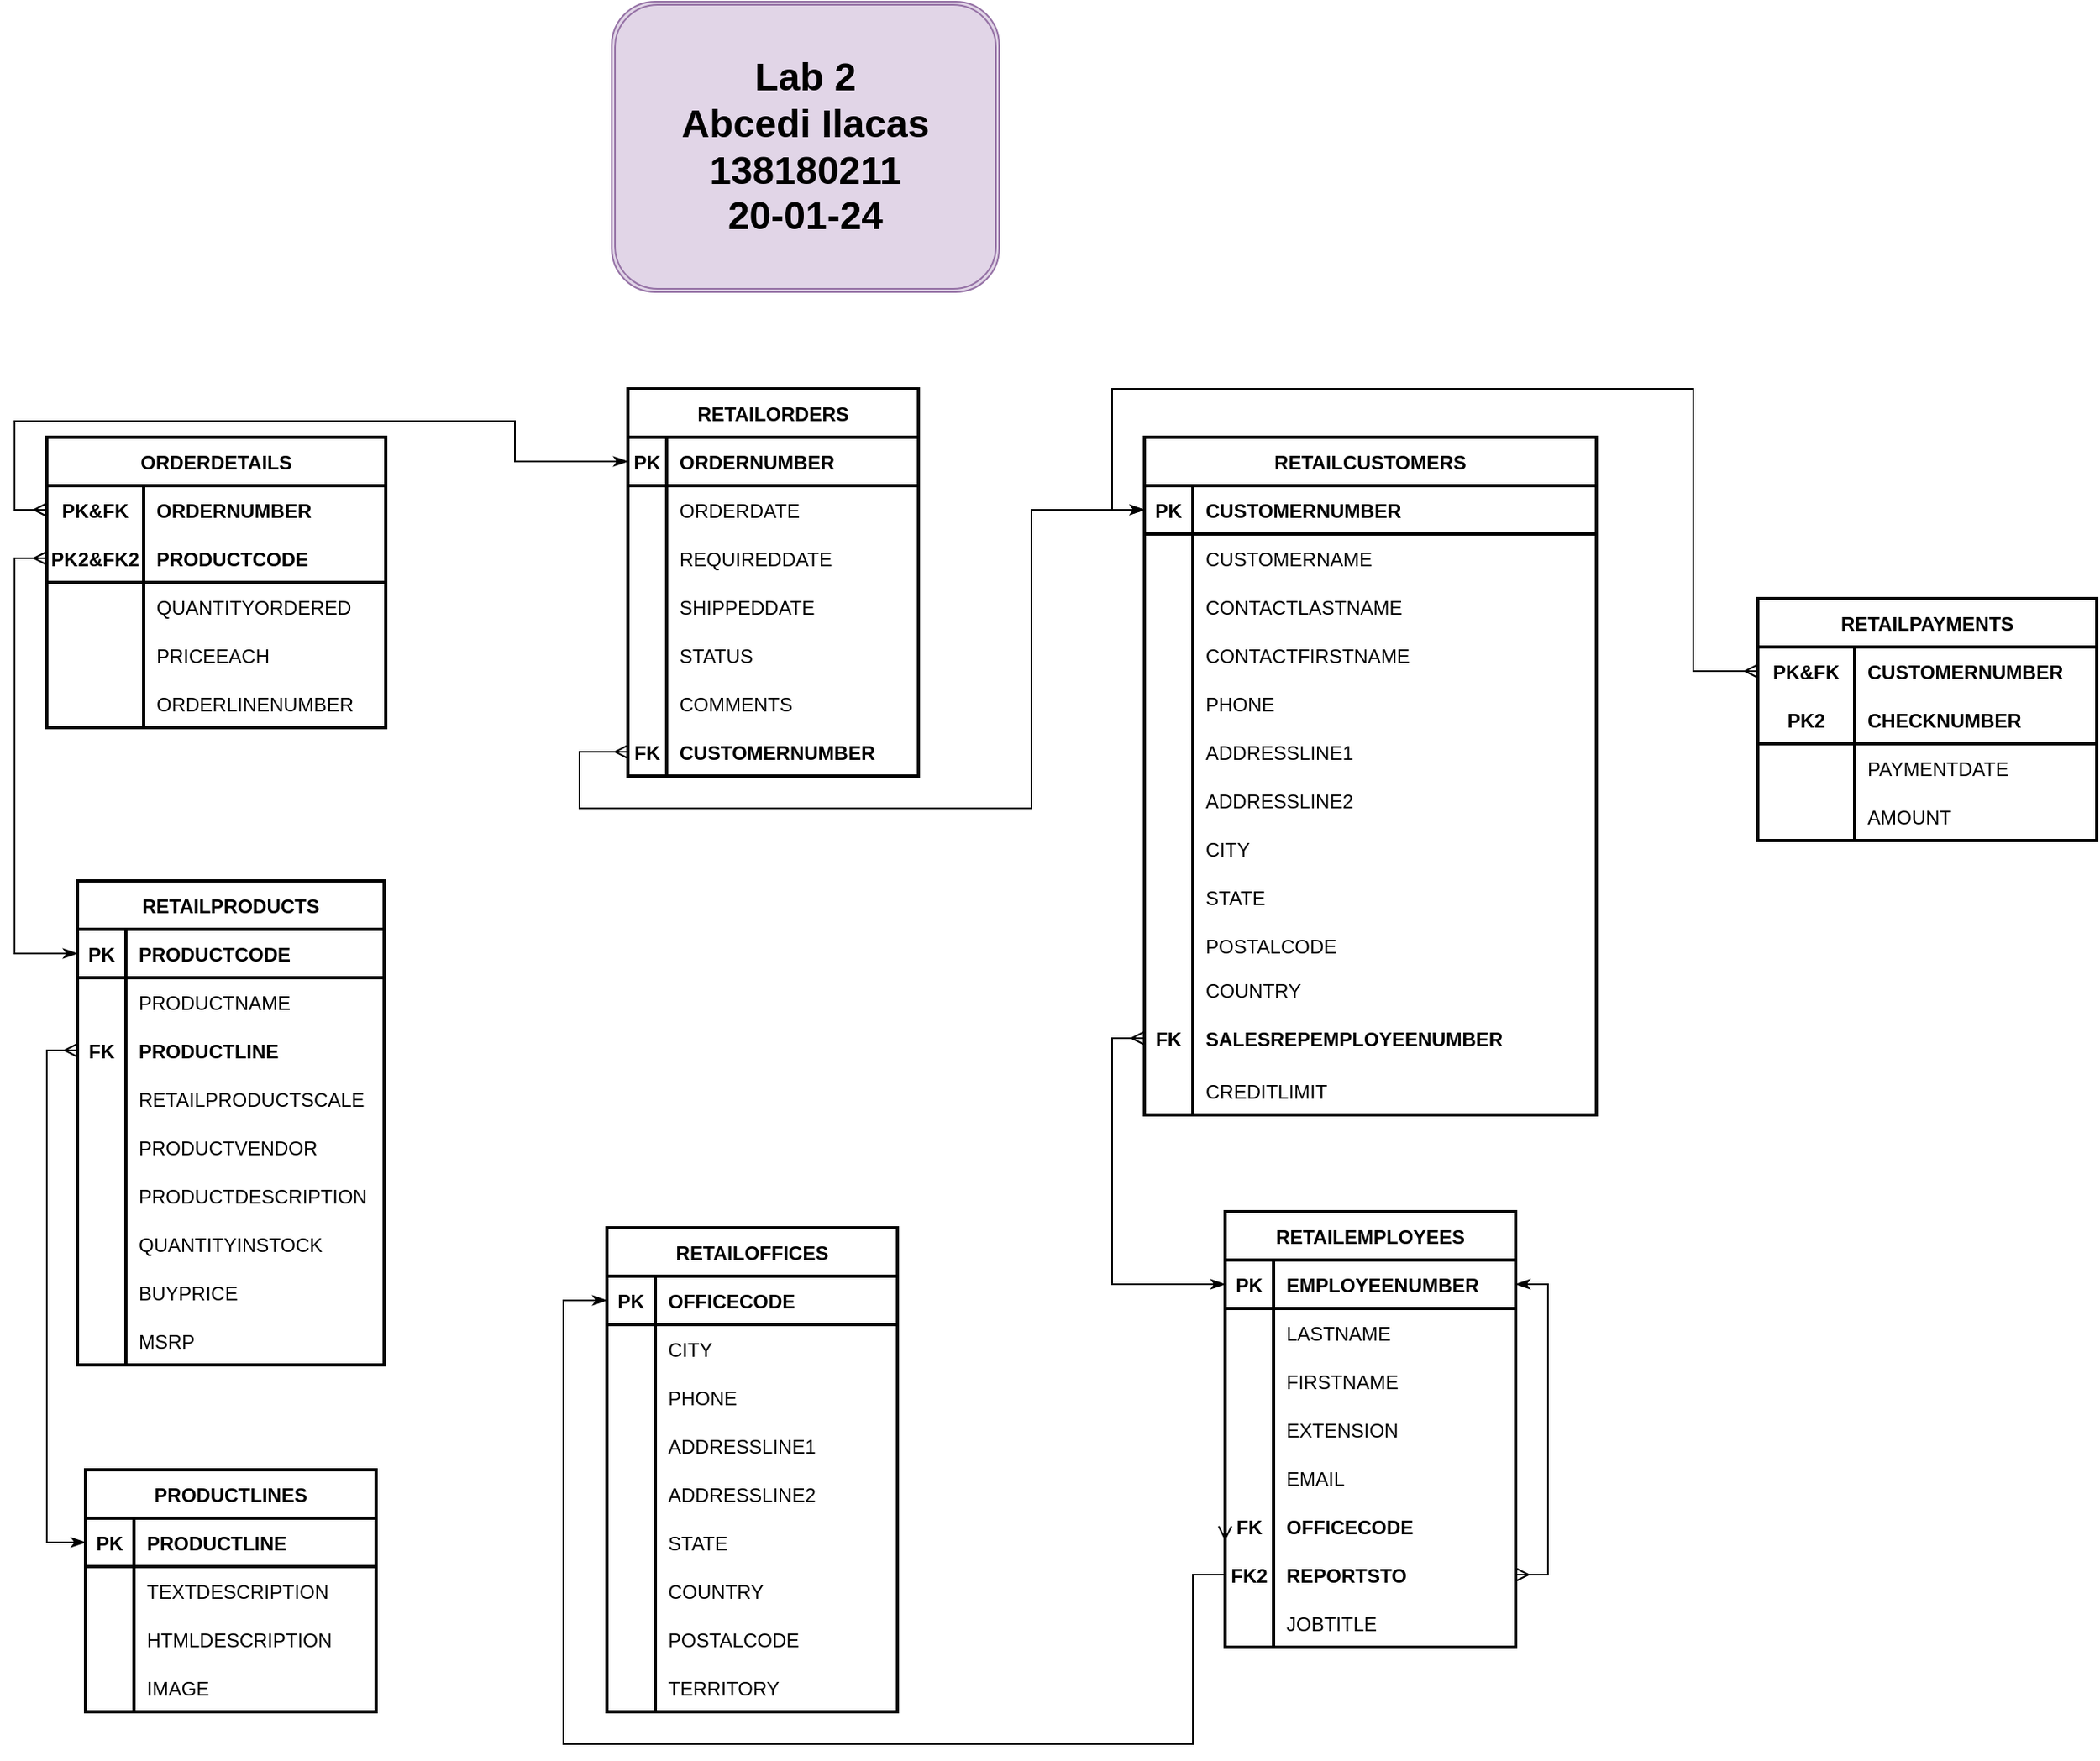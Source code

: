 <mxfile version="22.1.21" type="device">
  <diagram id="C5RBs43oDa-KdzZeNtuy" name="Page-1">
    <mxGraphModel dx="1195" dy="630" grid="1" gridSize="10" guides="1" tooltips="1" connect="1" arrows="1" fold="1" page="1" pageScale="1" pageWidth="827" pageHeight="1169" math="0" shadow="0">
      <root>
        <mxCell id="WIyWlLk6GJQsqaUBKTNV-0" />
        <mxCell id="WIyWlLk6GJQsqaUBKTNV-1" parent="WIyWlLk6GJQsqaUBKTNV-0" />
        <mxCell id="ubhncL2agtWKPPjWpIed-1" style="edgeStyle=orthogonalEdgeStyle;shape=connector;rounded=0;orthogonalLoop=1;jettySize=auto;html=1;entryX=1;entryY=0.5;entryDx=0;entryDy=0;labelBackgroundColor=default;strokeColor=default;align=center;verticalAlign=middle;fontFamily=Helvetica;fontSize=11;fontColor=default;startArrow=classicThin;startFill=1;endArrow=ERmany;endFill=0;" edge="1" parent="WIyWlLk6GJQsqaUBKTNV-1" source="GXKGaHelufRO0PGXP1pO-75" target="GXKGaHelufRO0PGXP1pO-93">
          <mxGeometry relative="1" as="geometry">
            <Array as="points">
              <mxPoint x="1230" y="835" />
              <mxPoint x="1230" y="1015" />
            </Array>
          </mxGeometry>
        </mxCell>
        <mxCell id="GXKGaHelufRO0PGXP1pO-20" value="&lt;h1&gt;Lab 2&lt;br&gt;Abcedi Ilacas&lt;br&gt;138180211&lt;br&gt;20-01-24&lt;/h1&gt;" style="shape=ext;double=1;rounded=1;whiteSpace=wrap;html=1;fillColor=#e1d5e7;strokeColor=#9673a6;fontStyle=0" parent="WIyWlLk6GJQsqaUBKTNV-1" vertex="1">
          <mxGeometry x="650" y="40" width="240" height="180" as="geometry" />
        </mxCell>
        <mxCell id="GXKGaHelufRO0PGXP1pO-34" value="RETAILCUSTOMERS" style="shape=table;startSize=30;container=1;collapsible=1;childLayout=tableLayout;fixedRows=1;rowLines=0;fontStyle=1;align=center;resizeLast=1;strokeWidth=2;fontSize=12;fillColor=none;" parent="WIyWlLk6GJQsqaUBKTNV-1" vertex="1">
          <mxGeometry x="980" y="310" width="280" height="420" as="geometry">
            <mxRectangle x="616" y="335" width="120" height="30" as="alternateBounds" />
          </mxGeometry>
        </mxCell>
        <mxCell id="GXKGaHelufRO0PGXP1pO-35" value="" style="shape=tableRow;horizontal=0;startSize=0;swimlaneHead=0;swimlaneBody=0;fillColor=none;collapsible=0;dropTarget=0;points=[[0,0.5],[1,0.5]];portConstraint=eastwest;top=0;left=0;right=0;bottom=1;strokeWidth=2;fontStyle=0" parent="GXKGaHelufRO0PGXP1pO-34" vertex="1">
          <mxGeometry y="30" width="280" height="30" as="geometry" />
        </mxCell>
        <mxCell id="GXKGaHelufRO0PGXP1pO-36" value="PK" style="shape=partialRectangle;connectable=0;fillColor=none;top=0;left=0;bottom=0;right=0;fontStyle=1;overflow=hidden;strokeWidth=2;" parent="GXKGaHelufRO0PGXP1pO-35" vertex="1">
          <mxGeometry width="30" height="30" as="geometry">
            <mxRectangle width="30" height="30" as="alternateBounds" />
          </mxGeometry>
        </mxCell>
        <mxCell id="GXKGaHelufRO0PGXP1pO-37" value="CUSTOMERNUMBER" style="shape=partialRectangle;connectable=0;fillColor=none;top=0;left=0;bottom=0;right=0;align=left;spacingLeft=6;fontStyle=1;overflow=hidden;strokeWidth=2;" parent="GXKGaHelufRO0PGXP1pO-35" vertex="1">
          <mxGeometry x="30" width="250" height="30" as="geometry">
            <mxRectangle width="250" height="30" as="alternateBounds" />
          </mxGeometry>
        </mxCell>
        <mxCell id="GXKGaHelufRO0PGXP1pO-38" value="" style="shape=tableRow;horizontal=0;startSize=0;swimlaneHead=0;swimlaneBody=0;fillColor=none;collapsible=0;dropTarget=0;points=[[0,0.5],[1,0.5]];portConstraint=eastwest;top=0;left=0;right=0;bottom=0;strokeWidth=2;fontStyle=0" parent="GXKGaHelufRO0PGXP1pO-34" vertex="1">
          <mxGeometry y="60" width="280" height="30" as="geometry" />
        </mxCell>
        <mxCell id="GXKGaHelufRO0PGXP1pO-39" value="" style="shape=partialRectangle;connectable=0;fillColor=none;top=0;left=0;bottom=0;right=0;editable=1;overflow=hidden;strokeWidth=2;fontStyle=0" parent="GXKGaHelufRO0PGXP1pO-38" vertex="1">
          <mxGeometry width="30" height="30" as="geometry">
            <mxRectangle width="30" height="30" as="alternateBounds" />
          </mxGeometry>
        </mxCell>
        <mxCell id="GXKGaHelufRO0PGXP1pO-40" value="CUSTOMERNAME" style="shape=partialRectangle;connectable=0;fillColor=none;top=0;left=0;bottom=0;right=0;align=left;spacingLeft=6;overflow=hidden;strokeWidth=2;fontStyle=0" parent="GXKGaHelufRO0PGXP1pO-38" vertex="1">
          <mxGeometry x="30" width="250" height="30" as="geometry">
            <mxRectangle width="250" height="30" as="alternateBounds" />
          </mxGeometry>
        </mxCell>
        <mxCell id="GXKGaHelufRO0PGXP1pO-41" value="" style="shape=tableRow;horizontal=0;startSize=0;swimlaneHead=0;swimlaneBody=0;fillColor=none;collapsible=0;dropTarget=0;points=[[0,0.5],[1,0.5]];portConstraint=eastwest;top=0;left=0;right=0;bottom=0;strokeWidth=2;fontStyle=0" parent="GXKGaHelufRO0PGXP1pO-34" vertex="1">
          <mxGeometry y="90" width="280" height="30" as="geometry" />
        </mxCell>
        <mxCell id="GXKGaHelufRO0PGXP1pO-42" value="" style="shape=partialRectangle;connectable=0;fillColor=none;top=0;left=0;bottom=0;right=0;editable=1;overflow=hidden;strokeWidth=2;fontStyle=0" parent="GXKGaHelufRO0PGXP1pO-41" vertex="1">
          <mxGeometry width="30" height="30" as="geometry">
            <mxRectangle width="30" height="30" as="alternateBounds" />
          </mxGeometry>
        </mxCell>
        <mxCell id="GXKGaHelufRO0PGXP1pO-43" value="CONTACTLASTNAME" style="shape=partialRectangle;connectable=0;fillColor=none;top=0;left=0;bottom=0;right=0;align=left;spacingLeft=6;overflow=hidden;strokeWidth=2;fontStyle=0" parent="GXKGaHelufRO0PGXP1pO-41" vertex="1">
          <mxGeometry x="30" width="250" height="30" as="geometry">
            <mxRectangle width="250" height="30" as="alternateBounds" />
          </mxGeometry>
        </mxCell>
        <mxCell id="GXKGaHelufRO0PGXP1pO-44" value="" style="shape=tableRow;horizontal=0;startSize=0;swimlaneHead=0;swimlaneBody=0;fillColor=none;collapsible=0;dropTarget=0;points=[[0,0.5],[1,0.5]];portConstraint=eastwest;top=0;left=0;right=0;bottom=0;strokeWidth=2;fontStyle=0" parent="GXKGaHelufRO0PGXP1pO-34" vertex="1">
          <mxGeometry y="120" width="280" height="30" as="geometry" />
        </mxCell>
        <mxCell id="GXKGaHelufRO0PGXP1pO-45" value="" style="shape=partialRectangle;connectable=0;fillColor=none;top=0;left=0;bottom=0;right=0;editable=1;overflow=hidden;strokeWidth=2;fontStyle=0" parent="GXKGaHelufRO0PGXP1pO-44" vertex="1">
          <mxGeometry width="30" height="30" as="geometry">
            <mxRectangle width="30" height="30" as="alternateBounds" />
          </mxGeometry>
        </mxCell>
        <mxCell id="GXKGaHelufRO0PGXP1pO-46" value="CONTACTFIRSTNAME" style="shape=partialRectangle;connectable=0;fillColor=none;top=0;left=0;bottom=0;right=0;align=left;spacingLeft=6;overflow=hidden;strokeWidth=2;fontStyle=0" parent="GXKGaHelufRO0PGXP1pO-44" vertex="1">
          <mxGeometry x="30" width="250" height="30" as="geometry">
            <mxRectangle width="250" height="30" as="alternateBounds" />
          </mxGeometry>
        </mxCell>
        <mxCell id="GXKGaHelufRO0PGXP1pO-47" value="" style="shape=tableRow;horizontal=0;startSize=0;swimlaneHead=0;swimlaneBody=0;fillColor=none;collapsible=0;dropTarget=0;points=[[0,0.5],[1,0.5]];portConstraint=eastwest;top=0;left=0;right=0;bottom=0;strokeWidth=2;fontStyle=0" parent="GXKGaHelufRO0PGXP1pO-34" vertex="1">
          <mxGeometry y="150" width="280" height="30" as="geometry" />
        </mxCell>
        <mxCell id="GXKGaHelufRO0PGXP1pO-48" value="" style="shape=partialRectangle;connectable=0;fillColor=none;top=0;left=0;bottom=0;right=0;editable=1;overflow=hidden;strokeWidth=2;fontStyle=0" parent="GXKGaHelufRO0PGXP1pO-47" vertex="1">
          <mxGeometry width="30" height="30" as="geometry">
            <mxRectangle width="30" height="30" as="alternateBounds" />
          </mxGeometry>
        </mxCell>
        <mxCell id="GXKGaHelufRO0PGXP1pO-49" value="PHONE" style="shape=partialRectangle;connectable=0;fillColor=none;top=0;left=0;bottom=0;right=0;align=left;spacingLeft=6;overflow=hidden;strokeWidth=2;fontStyle=0" parent="GXKGaHelufRO0PGXP1pO-47" vertex="1">
          <mxGeometry x="30" width="250" height="30" as="geometry">
            <mxRectangle width="250" height="30" as="alternateBounds" />
          </mxGeometry>
        </mxCell>
        <mxCell id="GXKGaHelufRO0PGXP1pO-50" value="" style="shape=tableRow;horizontal=0;startSize=0;swimlaneHead=0;swimlaneBody=0;fillColor=none;collapsible=0;dropTarget=0;points=[[0,0.5],[1,0.5]];portConstraint=eastwest;top=0;left=0;right=0;bottom=0;strokeWidth=2;fontStyle=0" parent="GXKGaHelufRO0PGXP1pO-34" vertex="1">
          <mxGeometry y="180" width="280" height="30" as="geometry" />
        </mxCell>
        <mxCell id="GXKGaHelufRO0PGXP1pO-51" value="" style="shape=partialRectangle;connectable=0;fillColor=none;top=0;left=0;bottom=0;right=0;editable=1;overflow=hidden;strokeWidth=2;fontStyle=0" parent="GXKGaHelufRO0PGXP1pO-50" vertex="1">
          <mxGeometry width="30" height="30" as="geometry">
            <mxRectangle width="30" height="30" as="alternateBounds" />
          </mxGeometry>
        </mxCell>
        <mxCell id="GXKGaHelufRO0PGXP1pO-52" value="ADDRESSLINE1" style="shape=partialRectangle;connectable=0;fillColor=none;top=0;left=0;bottom=0;right=0;align=left;spacingLeft=6;overflow=hidden;strokeWidth=2;fontStyle=0" parent="GXKGaHelufRO0PGXP1pO-50" vertex="1">
          <mxGeometry x="30" width="250" height="30" as="geometry">
            <mxRectangle width="250" height="30" as="alternateBounds" />
          </mxGeometry>
        </mxCell>
        <mxCell id="GXKGaHelufRO0PGXP1pO-53" value="" style="shape=tableRow;horizontal=0;startSize=0;swimlaneHead=0;swimlaneBody=0;fillColor=none;collapsible=0;dropTarget=0;points=[[0,0.5],[1,0.5]];portConstraint=eastwest;top=0;left=0;right=0;bottom=0;strokeWidth=2;fontStyle=0" parent="GXKGaHelufRO0PGXP1pO-34" vertex="1">
          <mxGeometry y="210" width="280" height="30" as="geometry" />
        </mxCell>
        <mxCell id="GXKGaHelufRO0PGXP1pO-54" value="" style="shape=partialRectangle;connectable=0;fillColor=none;top=0;left=0;bottom=0;right=0;editable=1;overflow=hidden;strokeWidth=2;fontStyle=0" parent="GXKGaHelufRO0PGXP1pO-53" vertex="1">
          <mxGeometry width="30" height="30" as="geometry">
            <mxRectangle width="30" height="30" as="alternateBounds" />
          </mxGeometry>
        </mxCell>
        <mxCell id="GXKGaHelufRO0PGXP1pO-55" value="ADDRESSLINE2" style="shape=partialRectangle;connectable=0;fillColor=none;top=0;left=0;bottom=0;right=0;align=left;spacingLeft=6;overflow=hidden;strokeWidth=2;fontStyle=0" parent="GXKGaHelufRO0PGXP1pO-53" vertex="1">
          <mxGeometry x="30" width="250" height="30" as="geometry">
            <mxRectangle width="250" height="30" as="alternateBounds" />
          </mxGeometry>
        </mxCell>
        <mxCell id="GXKGaHelufRO0PGXP1pO-56" value="" style="shape=tableRow;horizontal=0;startSize=0;swimlaneHead=0;swimlaneBody=0;fillColor=none;collapsible=0;dropTarget=0;points=[[0,0.5],[1,0.5]];portConstraint=eastwest;top=0;left=0;right=0;bottom=0;strokeWidth=2;fontStyle=0" parent="GXKGaHelufRO0PGXP1pO-34" vertex="1">
          <mxGeometry y="240" width="280" height="30" as="geometry" />
        </mxCell>
        <mxCell id="GXKGaHelufRO0PGXP1pO-57" value="" style="shape=partialRectangle;connectable=0;fillColor=none;top=0;left=0;bottom=0;right=0;editable=1;overflow=hidden;strokeWidth=2;fontStyle=0" parent="GXKGaHelufRO0PGXP1pO-56" vertex="1">
          <mxGeometry width="30" height="30" as="geometry">
            <mxRectangle width="30" height="30" as="alternateBounds" />
          </mxGeometry>
        </mxCell>
        <mxCell id="GXKGaHelufRO0PGXP1pO-58" value="CITY" style="shape=partialRectangle;connectable=0;fillColor=none;top=0;left=0;bottom=0;right=0;align=left;spacingLeft=6;overflow=hidden;strokeWidth=2;fontStyle=0" parent="GXKGaHelufRO0PGXP1pO-56" vertex="1">
          <mxGeometry x="30" width="250" height="30" as="geometry">
            <mxRectangle width="250" height="30" as="alternateBounds" />
          </mxGeometry>
        </mxCell>
        <mxCell id="GXKGaHelufRO0PGXP1pO-59" value="" style="shape=tableRow;horizontal=0;startSize=0;swimlaneHead=0;swimlaneBody=0;fillColor=none;collapsible=0;dropTarget=0;points=[[0,0.5],[1,0.5]];portConstraint=eastwest;top=0;left=0;right=0;bottom=0;strokeWidth=2;fontStyle=0" parent="GXKGaHelufRO0PGXP1pO-34" vertex="1">
          <mxGeometry y="270" width="280" height="30" as="geometry" />
        </mxCell>
        <mxCell id="GXKGaHelufRO0PGXP1pO-60" value="" style="shape=partialRectangle;connectable=0;fillColor=none;top=0;left=0;bottom=0;right=0;editable=1;overflow=hidden;strokeWidth=2;fontStyle=0" parent="GXKGaHelufRO0PGXP1pO-59" vertex="1">
          <mxGeometry width="30" height="30" as="geometry">
            <mxRectangle width="30" height="30" as="alternateBounds" />
          </mxGeometry>
        </mxCell>
        <mxCell id="GXKGaHelufRO0PGXP1pO-61" value="STATE" style="shape=partialRectangle;connectable=0;fillColor=none;top=0;left=0;bottom=0;right=0;align=left;spacingLeft=6;overflow=hidden;strokeWidth=2;fontStyle=0" parent="GXKGaHelufRO0PGXP1pO-59" vertex="1">
          <mxGeometry x="30" width="250" height="30" as="geometry">
            <mxRectangle width="250" height="30" as="alternateBounds" />
          </mxGeometry>
        </mxCell>
        <mxCell id="GXKGaHelufRO0PGXP1pO-62" value="" style="shape=tableRow;horizontal=0;startSize=0;swimlaneHead=0;swimlaneBody=0;fillColor=none;collapsible=0;dropTarget=0;points=[[0,0.5],[1,0.5]];portConstraint=eastwest;top=0;left=0;right=0;bottom=0;strokeWidth=2;fontStyle=0" parent="GXKGaHelufRO0PGXP1pO-34" vertex="1">
          <mxGeometry y="300" width="280" height="30" as="geometry" />
        </mxCell>
        <mxCell id="GXKGaHelufRO0PGXP1pO-63" value="" style="shape=partialRectangle;connectable=0;fillColor=none;top=0;left=0;bottom=0;right=0;editable=1;overflow=hidden;strokeWidth=2;fontStyle=0" parent="GXKGaHelufRO0PGXP1pO-62" vertex="1">
          <mxGeometry width="30" height="30" as="geometry">
            <mxRectangle width="30" height="30" as="alternateBounds" />
          </mxGeometry>
        </mxCell>
        <mxCell id="GXKGaHelufRO0PGXP1pO-64" value="POSTALCODE" style="shape=partialRectangle;connectable=0;fillColor=none;top=0;left=0;bottom=0;right=0;align=left;spacingLeft=6;overflow=hidden;strokeWidth=2;fontStyle=0" parent="GXKGaHelufRO0PGXP1pO-62" vertex="1">
          <mxGeometry x="30" width="250" height="30" as="geometry">
            <mxRectangle width="250" height="30" as="alternateBounds" />
          </mxGeometry>
        </mxCell>
        <mxCell id="GXKGaHelufRO0PGXP1pO-65" value="" style="shape=tableRow;horizontal=0;startSize=0;swimlaneHead=0;swimlaneBody=0;fillColor=none;collapsible=0;dropTarget=0;points=[[0,0.5],[1,0.5]];portConstraint=eastwest;top=0;left=0;right=0;bottom=0;strokeWidth=2;fontStyle=0" parent="GXKGaHelufRO0PGXP1pO-34" vertex="1">
          <mxGeometry y="330" width="280" height="25" as="geometry" />
        </mxCell>
        <mxCell id="GXKGaHelufRO0PGXP1pO-66" value="" style="shape=partialRectangle;connectable=0;fillColor=none;top=0;left=0;bottom=0;right=0;editable=1;overflow=hidden;strokeWidth=2;fontStyle=0" parent="GXKGaHelufRO0PGXP1pO-65" vertex="1">
          <mxGeometry width="30" height="25" as="geometry">
            <mxRectangle width="30" height="25" as="alternateBounds" />
          </mxGeometry>
        </mxCell>
        <mxCell id="GXKGaHelufRO0PGXP1pO-67" value="COUNTRY" style="shape=partialRectangle;connectable=0;fillColor=none;top=0;left=0;bottom=0;right=0;align=left;spacingLeft=6;overflow=hidden;strokeWidth=2;fontStyle=0" parent="GXKGaHelufRO0PGXP1pO-65" vertex="1">
          <mxGeometry x="30" width="250" height="25" as="geometry">
            <mxRectangle width="250" height="25" as="alternateBounds" />
          </mxGeometry>
        </mxCell>
        <mxCell id="GXKGaHelufRO0PGXP1pO-68" value="" style="shape=tableRow;horizontal=0;startSize=0;swimlaneHead=0;swimlaneBody=0;fillColor=none;collapsible=0;dropTarget=0;points=[[0,0.5],[1,0.5]];portConstraint=eastwest;top=0;left=0;right=0;bottom=0;strokeWidth=2;fontStyle=0" parent="GXKGaHelufRO0PGXP1pO-34" vertex="1">
          <mxGeometry y="355" width="280" height="35" as="geometry" />
        </mxCell>
        <mxCell id="GXKGaHelufRO0PGXP1pO-69" value="FK" style="shape=partialRectangle;connectable=0;fillColor=none;top=0;left=0;bottom=0;right=0;editable=1;overflow=hidden;strokeWidth=2;fontStyle=1" parent="GXKGaHelufRO0PGXP1pO-68" vertex="1">
          <mxGeometry width="30" height="35" as="geometry">
            <mxRectangle width="30" height="35" as="alternateBounds" />
          </mxGeometry>
        </mxCell>
        <mxCell id="GXKGaHelufRO0PGXP1pO-70" value="SALESREPEMPLOYEENUMBER" style="shape=partialRectangle;connectable=0;fillColor=none;top=0;left=0;bottom=0;right=0;align=left;spacingLeft=6;overflow=hidden;strokeWidth=2;fontStyle=1" parent="GXKGaHelufRO0PGXP1pO-68" vertex="1">
          <mxGeometry x="30" width="250" height="35" as="geometry">
            <mxRectangle width="250" height="35" as="alternateBounds" />
          </mxGeometry>
        </mxCell>
        <mxCell id="GXKGaHelufRO0PGXP1pO-71" value="" style="shape=tableRow;horizontal=0;startSize=0;swimlaneHead=0;swimlaneBody=0;fillColor=none;collapsible=0;dropTarget=0;points=[[0,0.5],[1,0.5]];portConstraint=eastwest;top=0;left=0;right=0;bottom=0;strokeWidth=2;fontStyle=0" parent="GXKGaHelufRO0PGXP1pO-34" vertex="1">
          <mxGeometry y="390" width="280" height="30" as="geometry" />
        </mxCell>
        <mxCell id="GXKGaHelufRO0PGXP1pO-72" value="" style="shape=partialRectangle;connectable=0;fillColor=none;top=0;left=0;bottom=0;right=0;editable=1;overflow=hidden;strokeWidth=2;fontStyle=0" parent="GXKGaHelufRO0PGXP1pO-71" vertex="1">
          <mxGeometry width="30" height="30" as="geometry">
            <mxRectangle width="30" height="30" as="alternateBounds" />
          </mxGeometry>
        </mxCell>
        <mxCell id="GXKGaHelufRO0PGXP1pO-73" value="CREDITLIMIT" style="shape=partialRectangle;connectable=0;fillColor=none;top=0;left=0;bottom=0;right=0;align=left;spacingLeft=6;overflow=hidden;strokeWidth=2;fontStyle=0" parent="GXKGaHelufRO0PGXP1pO-71" vertex="1">
          <mxGeometry x="30" width="250" height="30" as="geometry">
            <mxRectangle width="250" height="30" as="alternateBounds" />
          </mxGeometry>
        </mxCell>
        <mxCell id="GXKGaHelufRO0PGXP1pO-74" value="RETAILEMPLOYEES" style="shape=table;startSize=30;container=1;collapsible=1;childLayout=tableLayout;fixedRows=1;rowLines=0;fontStyle=1;align=center;resizeLast=1;strokeWidth=2;labelBackgroundColor=none;fillColor=none;" parent="WIyWlLk6GJQsqaUBKTNV-1" vertex="1">
          <mxGeometry x="1030" y="790" width="180" height="270" as="geometry" />
        </mxCell>
        <mxCell id="GXKGaHelufRO0PGXP1pO-75" value="" style="shape=tableRow;horizontal=0;startSize=0;swimlaneHead=0;swimlaneBody=0;fillColor=none;collapsible=0;dropTarget=0;points=[[0,0.5],[1,0.5]];portConstraint=eastwest;top=0;left=0;right=0;bottom=1;strokeWidth=2;fontStyle=1" parent="GXKGaHelufRO0PGXP1pO-74" vertex="1">
          <mxGeometry y="30" width="180" height="30" as="geometry" />
        </mxCell>
        <mxCell id="GXKGaHelufRO0PGXP1pO-76" value="PK" style="shape=partialRectangle;connectable=0;fillColor=none;top=0;left=0;bottom=0;right=0;fontStyle=1;overflow=hidden;strokeWidth=2;" parent="GXKGaHelufRO0PGXP1pO-75" vertex="1">
          <mxGeometry width="30" height="30" as="geometry">
            <mxRectangle width="30" height="30" as="alternateBounds" />
          </mxGeometry>
        </mxCell>
        <mxCell id="GXKGaHelufRO0PGXP1pO-77" value="EMPLOYEENUMBER" style="shape=partialRectangle;connectable=0;fillColor=none;top=0;left=0;bottom=0;right=0;align=left;spacingLeft=6;fontStyle=1;overflow=hidden;strokeWidth=2;" parent="GXKGaHelufRO0PGXP1pO-75" vertex="1">
          <mxGeometry x="30" width="150" height="30" as="geometry">
            <mxRectangle width="150" height="30" as="alternateBounds" />
          </mxGeometry>
        </mxCell>
        <mxCell id="GXKGaHelufRO0PGXP1pO-78" value="" style="shape=tableRow;horizontal=0;startSize=0;swimlaneHead=0;swimlaneBody=0;fillColor=none;collapsible=0;dropTarget=0;points=[[0,0.5],[1,0.5]];portConstraint=eastwest;top=0;left=0;right=0;bottom=0;strokeWidth=2;fontStyle=0" parent="GXKGaHelufRO0PGXP1pO-74" vertex="1">
          <mxGeometry y="60" width="180" height="30" as="geometry" />
        </mxCell>
        <mxCell id="GXKGaHelufRO0PGXP1pO-79" value="" style="shape=partialRectangle;connectable=0;fillColor=none;top=0;left=0;bottom=0;right=0;editable=1;overflow=hidden;strokeWidth=2;fontStyle=0" parent="GXKGaHelufRO0PGXP1pO-78" vertex="1">
          <mxGeometry width="30" height="30" as="geometry">
            <mxRectangle width="30" height="30" as="alternateBounds" />
          </mxGeometry>
        </mxCell>
        <mxCell id="GXKGaHelufRO0PGXP1pO-80" value="LASTNAME" style="shape=partialRectangle;connectable=0;fillColor=none;top=0;left=0;bottom=0;right=0;align=left;spacingLeft=6;overflow=hidden;strokeWidth=2;fontStyle=0" parent="GXKGaHelufRO0PGXP1pO-78" vertex="1">
          <mxGeometry x="30" width="150" height="30" as="geometry">
            <mxRectangle width="150" height="30" as="alternateBounds" />
          </mxGeometry>
        </mxCell>
        <mxCell id="GXKGaHelufRO0PGXP1pO-81" value="" style="shape=tableRow;horizontal=0;startSize=0;swimlaneHead=0;swimlaneBody=0;fillColor=none;collapsible=0;dropTarget=0;points=[[0,0.5],[1,0.5]];portConstraint=eastwest;top=0;left=0;right=0;bottom=0;strokeWidth=2;fontStyle=0" parent="GXKGaHelufRO0PGXP1pO-74" vertex="1">
          <mxGeometry y="90" width="180" height="30" as="geometry" />
        </mxCell>
        <mxCell id="GXKGaHelufRO0PGXP1pO-82" value="" style="shape=partialRectangle;connectable=0;fillColor=none;top=0;left=0;bottom=0;right=0;editable=1;overflow=hidden;strokeWidth=2;fontStyle=0" parent="GXKGaHelufRO0PGXP1pO-81" vertex="1">
          <mxGeometry width="30" height="30" as="geometry">
            <mxRectangle width="30" height="30" as="alternateBounds" />
          </mxGeometry>
        </mxCell>
        <mxCell id="GXKGaHelufRO0PGXP1pO-83" value="FIRSTNAME" style="shape=partialRectangle;connectable=0;fillColor=none;top=0;left=0;bottom=0;right=0;align=left;spacingLeft=6;overflow=hidden;strokeWidth=2;fontStyle=0" parent="GXKGaHelufRO0PGXP1pO-81" vertex="1">
          <mxGeometry x="30" width="150" height="30" as="geometry">
            <mxRectangle width="150" height="30" as="alternateBounds" />
          </mxGeometry>
        </mxCell>
        <mxCell id="GXKGaHelufRO0PGXP1pO-84" value="" style="shape=tableRow;horizontal=0;startSize=0;swimlaneHead=0;swimlaneBody=0;fillColor=none;collapsible=0;dropTarget=0;points=[[0,0.5],[1,0.5]];portConstraint=eastwest;top=0;left=0;right=0;bottom=0;strokeWidth=2;fontStyle=0" parent="GXKGaHelufRO0PGXP1pO-74" vertex="1">
          <mxGeometry y="120" width="180" height="30" as="geometry" />
        </mxCell>
        <mxCell id="GXKGaHelufRO0PGXP1pO-85" value="" style="shape=partialRectangle;connectable=0;fillColor=none;top=0;left=0;bottom=0;right=0;editable=1;overflow=hidden;strokeWidth=2;fontStyle=0" parent="GXKGaHelufRO0PGXP1pO-84" vertex="1">
          <mxGeometry width="30" height="30" as="geometry">
            <mxRectangle width="30" height="30" as="alternateBounds" />
          </mxGeometry>
        </mxCell>
        <mxCell id="GXKGaHelufRO0PGXP1pO-86" value="EXTENSION" style="shape=partialRectangle;connectable=0;fillColor=none;top=0;left=0;bottom=0;right=0;align=left;spacingLeft=6;overflow=hidden;strokeWidth=2;fontStyle=0" parent="GXKGaHelufRO0PGXP1pO-84" vertex="1">
          <mxGeometry x="30" width="150" height="30" as="geometry">
            <mxRectangle width="150" height="30" as="alternateBounds" />
          </mxGeometry>
        </mxCell>
        <mxCell id="GXKGaHelufRO0PGXP1pO-87" value="" style="shape=tableRow;horizontal=0;startSize=0;swimlaneHead=0;swimlaneBody=0;fillColor=none;collapsible=0;dropTarget=0;points=[[0,0.5],[1,0.5]];portConstraint=eastwest;top=0;left=0;right=0;bottom=0;strokeWidth=2;fontStyle=0" parent="GXKGaHelufRO0PGXP1pO-74" vertex="1">
          <mxGeometry y="150" width="180" height="30" as="geometry" />
        </mxCell>
        <mxCell id="GXKGaHelufRO0PGXP1pO-88" value="" style="shape=partialRectangle;connectable=0;fillColor=none;top=0;left=0;bottom=0;right=0;editable=1;overflow=hidden;strokeWidth=2;fontStyle=0" parent="GXKGaHelufRO0PGXP1pO-87" vertex="1">
          <mxGeometry width="30" height="30" as="geometry">
            <mxRectangle width="30" height="30" as="alternateBounds" />
          </mxGeometry>
        </mxCell>
        <mxCell id="GXKGaHelufRO0PGXP1pO-89" value="EMAIL" style="shape=partialRectangle;connectable=0;fillColor=none;top=0;left=0;bottom=0;right=0;align=left;spacingLeft=6;overflow=hidden;strokeWidth=2;fontStyle=0" parent="GXKGaHelufRO0PGXP1pO-87" vertex="1">
          <mxGeometry x="30" width="150" height="30" as="geometry">
            <mxRectangle width="150" height="30" as="alternateBounds" />
          </mxGeometry>
        </mxCell>
        <mxCell id="GXKGaHelufRO0PGXP1pO-90" value="" style="shape=tableRow;horizontal=0;startSize=0;swimlaneHead=0;swimlaneBody=0;fillColor=none;collapsible=0;dropTarget=0;points=[[0,0.5],[1,0.5]];portConstraint=eastwest;top=0;left=0;right=0;bottom=0;strokeWidth=2;fontStyle=1" parent="GXKGaHelufRO0PGXP1pO-74" vertex="1">
          <mxGeometry y="180" width="180" height="30" as="geometry" />
        </mxCell>
        <mxCell id="GXKGaHelufRO0PGXP1pO-91" value="FK" style="shape=partialRectangle;connectable=0;fillColor=none;top=0;left=0;bottom=0;right=0;editable=1;overflow=hidden;strokeWidth=2;fontStyle=1" parent="GXKGaHelufRO0PGXP1pO-90" vertex="1">
          <mxGeometry width="30" height="30" as="geometry">
            <mxRectangle width="30" height="30" as="alternateBounds" />
          </mxGeometry>
        </mxCell>
        <mxCell id="GXKGaHelufRO0PGXP1pO-92" value="OFFICECODE" style="shape=partialRectangle;connectable=0;fillColor=none;top=0;left=0;bottom=0;right=0;align=left;spacingLeft=6;overflow=hidden;strokeWidth=2;fontStyle=1" parent="GXKGaHelufRO0PGXP1pO-90" vertex="1">
          <mxGeometry x="30" width="150" height="30" as="geometry">
            <mxRectangle width="150" height="30" as="alternateBounds" />
          </mxGeometry>
        </mxCell>
        <mxCell id="GXKGaHelufRO0PGXP1pO-93" value="" style="shape=tableRow;horizontal=0;startSize=0;swimlaneHead=0;swimlaneBody=0;fillColor=none;collapsible=0;dropTarget=0;points=[[0,0.5],[1,0.5]];portConstraint=eastwest;top=0;left=0;right=0;bottom=0;strokeWidth=2;fontStyle=0" parent="GXKGaHelufRO0PGXP1pO-74" vertex="1">
          <mxGeometry y="210" width="180" height="30" as="geometry" />
        </mxCell>
        <mxCell id="GXKGaHelufRO0PGXP1pO-94" value="FK2" style="shape=partialRectangle;connectable=0;fillColor=none;top=0;left=0;bottom=0;right=0;editable=1;overflow=hidden;strokeWidth=2;fontStyle=1" parent="GXKGaHelufRO0PGXP1pO-93" vertex="1">
          <mxGeometry width="30" height="30" as="geometry">
            <mxRectangle width="30" height="30" as="alternateBounds" />
          </mxGeometry>
        </mxCell>
        <mxCell id="GXKGaHelufRO0PGXP1pO-95" value="REPORTSTO" style="shape=partialRectangle;connectable=0;fillColor=none;top=0;left=0;bottom=0;right=0;align=left;spacingLeft=6;overflow=hidden;strokeWidth=2;fontStyle=1" parent="GXKGaHelufRO0PGXP1pO-93" vertex="1">
          <mxGeometry x="30" width="150" height="30" as="geometry">
            <mxRectangle width="150" height="30" as="alternateBounds" />
          </mxGeometry>
        </mxCell>
        <mxCell id="GXKGaHelufRO0PGXP1pO-96" value="" style="shape=tableRow;horizontal=0;startSize=0;swimlaneHead=0;swimlaneBody=0;fillColor=none;collapsible=0;dropTarget=0;points=[[0,0.5],[1,0.5]];portConstraint=eastwest;top=0;left=0;right=0;bottom=0;strokeWidth=2;fontStyle=0" parent="GXKGaHelufRO0PGXP1pO-74" vertex="1">
          <mxGeometry y="240" width="180" height="30" as="geometry" />
        </mxCell>
        <mxCell id="GXKGaHelufRO0PGXP1pO-97" value="" style="shape=partialRectangle;connectable=0;fillColor=none;top=0;left=0;bottom=0;right=0;editable=1;overflow=hidden;strokeWidth=2;fontStyle=0" parent="GXKGaHelufRO0PGXP1pO-96" vertex="1">
          <mxGeometry width="30" height="30" as="geometry">
            <mxRectangle width="30" height="30" as="alternateBounds" />
          </mxGeometry>
        </mxCell>
        <mxCell id="GXKGaHelufRO0PGXP1pO-98" value="JOBTITLE" style="shape=partialRectangle;connectable=0;fillColor=none;top=0;left=0;bottom=0;right=0;align=left;spacingLeft=6;overflow=hidden;strokeWidth=2;fontStyle=0" parent="GXKGaHelufRO0PGXP1pO-96" vertex="1">
          <mxGeometry x="30" width="150" height="30" as="geometry">
            <mxRectangle width="150" height="30" as="alternateBounds" />
          </mxGeometry>
        </mxCell>
        <mxCell id="GXKGaHelufRO0PGXP1pO-101" value="RETAILOFFICES" style="shape=table;startSize=30;container=1;collapsible=1;childLayout=tableLayout;fixedRows=1;rowLines=0;fontStyle=1;align=center;resizeLast=1;strokeWidth=2;labelBackgroundColor=none;fillColor=none;" parent="WIyWlLk6GJQsqaUBKTNV-1" vertex="1">
          <mxGeometry x="647" y="800" width="180" height="300" as="geometry" />
        </mxCell>
        <mxCell id="GXKGaHelufRO0PGXP1pO-102" value="" style="shape=tableRow;horizontal=0;startSize=0;swimlaneHead=0;swimlaneBody=0;fillColor=none;collapsible=0;dropTarget=0;points=[[0,0.5],[1,0.5]];portConstraint=eastwest;top=0;left=0;right=0;bottom=1;strokeWidth=2;fontStyle=1" parent="GXKGaHelufRO0PGXP1pO-101" vertex="1">
          <mxGeometry y="30" width="180" height="30" as="geometry" />
        </mxCell>
        <mxCell id="GXKGaHelufRO0PGXP1pO-103" value="PK" style="shape=partialRectangle;connectable=0;fillColor=none;top=0;left=0;bottom=0;right=0;fontStyle=1;overflow=hidden;strokeWidth=2;" parent="GXKGaHelufRO0PGXP1pO-102" vertex="1">
          <mxGeometry width="30" height="30" as="geometry">
            <mxRectangle width="30" height="30" as="alternateBounds" />
          </mxGeometry>
        </mxCell>
        <mxCell id="GXKGaHelufRO0PGXP1pO-104" value="OFFICECODE" style="shape=partialRectangle;connectable=0;fillColor=none;top=0;left=0;bottom=0;right=0;align=left;spacingLeft=6;fontStyle=1;overflow=hidden;strokeWidth=2;" parent="GXKGaHelufRO0PGXP1pO-102" vertex="1">
          <mxGeometry x="30" width="150" height="30" as="geometry">
            <mxRectangle width="150" height="30" as="alternateBounds" />
          </mxGeometry>
        </mxCell>
        <mxCell id="GXKGaHelufRO0PGXP1pO-105" value="" style="shape=tableRow;horizontal=0;startSize=0;swimlaneHead=0;swimlaneBody=0;fillColor=none;collapsible=0;dropTarget=0;points=[[0,0.5],[1,0.5]];portConstraint=eastwest;top=0;left=0;right=0;bottom=0;strokeWidth=2;fontStyle=0" parent="GXKGaHelufRO0PGXP1pO-101" vertex="1">
          <mxGeometry y="60" width="180" height="30" as="geometry" />
        </mxCell>
        <mxCell id="GXKGaHelufRO0PGXP1pO-106" value="" style="shape=partialRectangle;connectable=0;fillColor=none;top=0;left=0;bottom=0;right=0;editable=1;overflow=hidden;strokeWidth=2;fontStyle=0" parent="GXKGaHelufRO0PGXP1pO-105" vertex="1">
          <mxGeometry width="30" height="30" as="geometry">
            <mxRectangle width="30" height="30" as="alternateBounds" />
          </mxGeometry>
        </mxCell>
        <mxCell id="GXKGaHelufRO0PGXP1pO-107" value="CITY" style="shape=partialRectangle;connectable=0;fillColor=none;top=0;left=0;bottom=0;right=0;align=left;spacingLeft=6;overflow=hidden;strokeWidth=2;fontStyle=0" parent="GXKGaHelufRO0PGXP1pO-105" vertex="1">
          <mxGeometry x="30" width="150" height="30" as="geometry">
            <mxRectangle width="150" height="30" as="alternateBounds" />
          </mxGeometry>
        </mxCell>
        <mxCell id="GXKGaHelufRO0PGXP1pO-108" value="" style="shape=tableRow;horizontal=0;startSize=0;swimlaneHead=0;swimlaneBody=0;fillColor=none;collapsible=0;dropTarget=0;points=[[0,0.5],[1,0.5]];portConstraint=eastwest;top=0;left=0;right=0;bottom=0;strokeWidth=2;fontStyle=0" parent="GXKGaHelufRO0PGXP1pO-101" vertex="1">
          <mxGeometry y="90" width="180" height="30" as="geometry" />
        </mxCell>
        <mxCell id="GXKGaHelufRO0PGXP1pO-109" value="" style="shape=partialRectangle;connectable=0;fillColor=none;top=0;left=0;bottom=0;right=0;editable=1;overflow=hidden;strokeWidth=2;fontStyle=0" parent="GXKGaHelufRO0PGXP1pO-108" vertex="1">
          <mxGeometry width="30" height="30" as="geometry">
            <mxRectangle width="30" height="30" as="alternateBounds" />
          </mxGeometry>
        </mxCell>
        <mxCell id="GXKGaHelufRO0PGXP1pO-110" value="PHONE" style="shape=partialRectangle;connectable=0;fillColor=none;top=0;left=0;bottom=0;right=0;align=left;spacingLeft=6;overflow=hidden;strokeWidth=2;fontStyle=0" parent="GXKGaHelufRO0PGXP1pO-108" vertex="1">
          <mxGeometry x="30" width="150" height="30" as="geometry">
            <mxRectangle width="150" height="30" as="alternateBounds" />
          </mxGeometry>
        </mxCell>
        <mxCell id="GXKGaHelufRO0PGXP1pO-111" value="" style="shape=tableRow;horizontal=0;startSize=0;swimlaneHead=0;swimlaneBody=0;fillColor=none;collapsible=0;dropTarget=0;points=[[0,0.5],[1,0.5]];portConstraint=eastwest;top=0;left=0;right=0;bottom=0;strokeWidth=2;fontStyle=0" parent="GXKGaHelufRO0PGXP1pO-101" vertex="1">
          <mxGeometry y="120" width="180" height="30" as="geometry" />
        </mxCell>
        <mxCell id="GXKGaHelufRO0PGXP1pO-112" value="" style="shape=partialRectangle;connectable=0;fillColor=none;top=0;left=0;bottom=0;right=0;editable=1;overflow=hidden;strokeWidth=2;fontStyle=0" parent="GXKGaHelufRO0PGXP1pO-111" vertex="1">
          <mxGeometry width="30" height="30" as="geometry">
            <mxRectangle width="30" height="30" as="alternateBounds" />
          </mxGeometry>
        </mxCell>
        <mxCell id="GXKGaHelufRO0PGXP1pO-113" value="ADDRESSLINE1" style="shape=partialRectangle;connectable=0;fillColor=none;top=0;left=0;bottom=0;right=0;align=left;spacingLeft=6;overflow=hidden;strokeWidth=2;fontStyle=0" parent="GXKGaHelufRO0PGXP1pO-111" vertex="1">
          <mxGeometry x="30" width="150" height="30" as="geometry">
            <mxRectangle width="150" height="30" as="alternateBounds" />
          </mxGeometry>
        </mxCell>
        <mxCell id="GXKGaHelufRO0PGXP1pO-114" value="" style="shape=tableRow;horizontal=0;startSize=0;swimlaneHead=0;swimlaneBody=0;fillColor=none;collapsible=0;dropTarget=0;points=[[0,0.5],[1,0.5]];portConstraint=eastwest;top=0;left=0;right=0;bottom=0;strokeWidth=2;fontStyle=0" parent="GXKGaHelufRO0PGXP1pO-101" vertex="1">
          <mxGeometry y="150" width="180" height="30" as="geometry" />
        </mxCell>
        <mxCell id="GXKGaHelufRO0PGXP1pO-115" value="" style="shape=partialRectangle;connectable=0;fillColor=none;top=0;left=0;bottom=0;right=0;editable=1;overflow=hidden;strokeWidth=2;fontStyle=0" parent="GXKGaHelufRO0PGXP1pO-114" vertex="1">
          <mxGeometry width="30" height="30" as="geometry">
            <mxRectangle width="30" height="30" as="alternateBounds" />
          </mxGeometry>
        </mxCell>
        <mxCell id="GXKGaHelufRO0PGXP1pO-116" value="ADDRESSLINE2" style="shape=partialRectangle;connectable=0;fillColor=none;top=0;left=0;bottom=0;right=0;align=left;spacingLeft=6;overflow=hidden;strokeWidth=2;fontStyle=0" parent="GXKGaHelufRO0PGXP1pO-114" vertex="1">
          <mxGeometry x="30" width="150" height="30" as="geometry">
            <mxRectangle width="150" height="30" as="alternateBounds" />
          </mxGeometry>
        </mxCell>
        <mxCell id="GXKGaHelufRO0PGXP1pO-117" value="" style="shape=tableRow;horizontal=0;startSize=0;swimlaneHead=0;swimlaneBody=0;fillColor=none;collapsible=0;dropTarget=0;points=[[0,0.5],[1,0.5]];portConstraint=eastwest;top=0;left=0;right=0;bottom=0;strokeWidth=2;fontStyle=0" parent="GXKGaHelufRO0PGXP1pO-101" vertex="1">
          <mxGeometry y="180" width="180" height="30" as="geometry" />
        </mxCell>
        <mxCell id="GXKGaHelufRO0PGXP1pO-118" value="" style="shape=partialRectangle;connectable=0;fillColor=none;top=0;left=0;bottom=0;right=0;editable=1;overflow=hidden;strokeWidth=2;fontStyle=0" parent="GXKGaHelufRO0PGXP1pO-117" vertex="1">
          <mxGeometry width="30" height="30" as="geometry">
            <mxRectangle width="30" height="30" as="alternateBounds" />
          </mxGeometry>
        </mxCell>
        <mxCell id="GXKGaHelufRO0PGXP1pO-119" value="STATE" style="shape=partialRectangle;connectable=0;fillColor=none;top=0;left=0;bottom=0;right=0;align=left;spacingLeft=6;overflow=hidden;strokeWidth=2;fontStyle=0" parent="GXKGaHelufRO0PGXP1pO-117" vertex="1">
          <mxGeometry x="30" width="150" height="30" as="geometry">
            <mxRectangle width="150" height="30" as="alternateBounds" />
          </mxGeometry>
        </mxCell>
        <mxCell id="GXKGaHelufRO0PGXP1pO-120" value="" style="shape=tableRow;horizontal=0;startSize=0;swimlaneHead=0;swimlaneBody=0;fillColor=none;collapsible=0;dropTarget=0;points=[[0,0.5],[1,0.5]];portConstraint=eastwest;top=0;left=0;right=0;bottom=0;strokeWidth=2;fontStyle=0" parent="GXKGaHelufRO0PGXP1pO-101" vertex="1">
          <mxGeometry y="210" width="180" height="30" as="geometry" />
        </mxCell>
        <mxCell id="GXKGaHelufRO0PGXP1pO-121" value="" style="shape=partialRectangle;connectable=0;fillColor=none;top=0;left=0;bottom=0;right=0;editable=1;overflow=hidden;strokeWidth=2;fontStyle=0" parent="GXKGaHelufRO0PGXP1pO-120" vertex="1">
          <mxGeometry width="30" height="30" as="geometry">
            <mxRectangle width="30" height="30" as="alternateBounds" />
          </mxGeometry>
        </mxCell>
        <mxCell id="GXKGaHelufRO0PGXP1pO-122" value="COUNTRY" style="shape=partialRectangle;connectable=0;fillColor=none;top=0;left=0;bottom=0;right=0;align=left;spacingLeft=6;overflow=hidden;strokeWidth=2;fontStyle=0" parent="GXKGaHelufRO0PGXP1pO-120" vertex="1">
          <mxGeometry x="30" width="150" height="30" as="geometry">
            <mxRectangle width="150" height="30" as="alternateBounds" />
          </mxGeometry>
        </mxCell>
        <mxCell id="GXKGaHelufRO0PGXP1pO-123" value="" style="shape=tableRow;horizontal=0;startSize=0;swimlaneHead=0;swimlaneBody=0;fillColor=none;collapsible=0;dropTarget=0;points=[[0,0.5],[1,0.5]];portConstraint=eastwest;top=0;left=0;right=0;bottom=0;strokeWidth=2;fontStyle=0" parent="GXKGaHelufRO0PGXP1pO-101" vertex="1">
          <mxGeometry y="240" width="180" height="30" as="geometry" />
        </mxCell>
        <mxCell id="GXKGaHelufRO0PGXP1pO-124" value="" style="shape=partialRectangle;connectable=0;fillColor=none;top=0;left=0;bottom=0;right=0;editable=1;overflow=hidden;strokeWidth=2;fontStyle=0" parent="GXKGaHelufRO0PGXP1pO-123" vertex="1">
          <mxGeometry width="30" height="30" as="geometry">
            <mxRectangle width="30" height="30" as="alternateBounds" />
          </mxGeometry>
        </mxCell>
        <mxCell id="GXKGaHelufRO0PGXP1pO-125" value="POSTALCODE" style="shape=partialRectangle;connectable=0;fillColor=none;top=0;left=0;bottom=0;right=0;align=left;spacingLeft=6;overflow=hidden;strokeWidth=2;fontStyle=0" parent="GXKGaHelufRO0PGXP1pO-123" vertex="1">
          <mxGeometry x="30" width="150" height="30" as="geometry">
            <mxRectangle width="150" height="30" as="alternateBounds" />
          </mxGeometry>
        </mxCell>
        <mxCell id="GXKGaHelufRO0PGXP1pO-126" value="" style="shape=tableRow;horizontal=0;startSize=0;swimlaneHead=0;swimlaneBody=0;fillColor=none;collapsible=0;dropTarget=0;points=[[0,0.5],[1,0.5]];portConstraint=eastwest;top=0;left=0;right=0;bottom=0;strokeWidth=2;fontStyle=0" parent="GXKGaHelufRO0PGXP1pO-101" vertex="1">
          <mxGeometry y="270" width="180" height="30" as="geometry" />
        </mxCell>
        <mxCell id="GXKGaHelufRO0PGXP1pO-127" value="" style="shape=partialRectangle;connectable=0;fillColor=none;top=0;left=0;bottom=0;right=0;editable=1;overflow=hidden;strokeWidth=2;fontStyle=0" parent="GXKGaHelufRO0PGXP1pO-126" vertex="1">
          <mxGeometry width="30" height="30" as="geometry">
            <mxRectangle width="30" height="30" as="alternateBounds" />
          </mxGeometry>
        </mxCell>
        <mxCell id="GXKGaHelufRO0PGXP1pO-128" value="TERRITORY" style="shape=partialRectangle;connectable=0;fillColor=none;top=0;left=0;bottom=0;right=0;align=left;spacingLeft=6;overflow=hidden;strokeWidth=2;fontStyle=0" parent="GXKGaHelufRO0PGXP1pO-126" vertex="1">
          <mxGeometry x="30" width="150" height="30" as="geometry">
            <mxRectangle width="150" height="30" as="alternateBounds" />
          </mxGeometry>
        </mxCell>
        <mxCell id="GXKGaHelufRO0PGXP1pO-130" value="RETAILORDERS" style="shape=table;startSize=30;container=1;collapsible=1;childLayout=tableLayout;fixedRows=1;rowLines=0;fontStyle=1;align=center;resizeLast=1;strokeWidth=2;fillColor=none;" parent="WIyWlLk6GJQsqaUBKTNV-1" vertex="1">
          <mxGeometry x="660" y="280" width="180" height="240.0" as="geometry" />
        </mxCell>
        <mxCell id="GXKGaHelufRO0PGXP1pO-131" value="" style="shape=tableRow;horizontal=0;startSize=0;swimlaneHead=0;swimlaneBody=0;fillColor=none;collapsible=0;dropTarget=0;points=[[0,0.5],[1,0.5]];portConstraint=eastwest;top=0;left=0;right=0;bottom=1;strokeWidth=2;fontStyle=0" parent="GXKGaHelufRO0PGXP1pO-130" vertex="1">
          <mxGeometry y="30" width="180" height="30" as="geometry" />
        </mxCell>
        <mxCell id="GXKGaHelufRO0PGXP1pO-132" value="PK" style="shape=partialRectangle;connectable=0;fillColor=none;top=0;left=0;bottom=0;right=0;fontStyle=1;overflow=hidden;strokeWidth=2;" parent="GXKGaHelufRO0PGXP1pO-131" vertex="1">
          <mxGeometry width="24" height="30" as="geometry">
            <mxRectangle width="24" height="30" as="alternateBounds" />
          </mxGeometry>
        </mxCell>
        <mxCell id="GXKGaHelufRO0PGXP1pO-133" value="ORDERNUMBER" style="shape=partialRectangle;connectable=0;fillColor=none;top=0;left=0;bottom=0;right=0;align=left;spacingLeft=6;fontStyle=1;overflow=hidden;strokeWidth=2;" parent="GXKGaHelufRO0PGXP1pO-131" vertex="1">
          <mxGeometry x="24" width="156" height="30" as="geometry">
            <mxRectangle width="156" height="30" as="alternateBounds" />
          </mxGeometry>
        </mxCell>
        <mxCell id="GXKGaHelufRO0PGXP1pO-134" value="" style="shape=tableRow;horizontal=0;startSize=0;swimlaneHead=0;swimlaneBody=0;fillColor=none;collapsible=0;dropTarget=0;points=[[0,0.5],[1,0.5]];portConstraint=eastwest;top=0;left=0;right=0;bottom=0;strokeWidth=2;fontStyle=0" parent="GXKGaHelufRO0PGXP1pO-130" vertex="1">
          <mxGeometry y="60" width="180" height="30" as="geometry" />
        </mxCell>
        <mxCell id="GXKGaHelufRO0PGXP1pO-135" value="" style="shape=partialRectangle;connectable=0;fillColor=none;top=0;left=0;bottom=0;right=0;editable=1;overflow=hidden;strokeWidth=2;fontStyle=0" parent="GXKGaHelufRO0PGXP1pO-134" vertex="1">
          <mxGeometry width="24" height="30" as="geometry">
            <mxRectangle width="24" height="30" as="alternateBounds" />
          </mxGeometry>
        </mxCell>
        <mxCell id="GXKGaHelufRO0PGXP1pO-136" value="ORDERDATE" style="shape=partialRectangle;connectable=0;fillColor=none;top=0;left=0;bottom=0;right=0;align=left;spacingLeft=6;overflow=hidden;strokeWidth=2;fontStyle=0" parent="GXKGaHelufRO0PGXP1pO-134" vertex="1">
          <mxGeometry x="24" width="156" height="30" as="geometry">
            <mxRectangle width="156" height="30" as="alternateBounds" />
          </mxGeometry>
        </mxCell>
        <mxCell id="GXKGaHelufRO0PGXP1pO-137" value="" style="shape=tableRow;horizontal=0;startSize=0;swimlaneHead=0;swimlaneBody=0;fillColor=none;collapsible=0;dropTarget=0;points=[[0,0.5],[1,0.5]];portConstraint=eastwest;top=0;left=0;right=0;bottom=0;strokeWidth=2;fontStyle=0" parent="GXKGaHelufRO0PGXP1pO-130" vertex="1">
          <mxGeometry y="90" width="180" height="30" as="geometry" />
        </mxCell>
        <mxCell id="GXKGaHelufRO0PGXP1pO-138" value="" style="shape=partialRectangle;connectable=0;fillColor=none;top=0;left=0;bottom=0;right=0;editable=1;overflow=hidden;strokeWidth=2;fontStyle=0" parent="GXKGaHelufRO0PGXP1pO-137" vertex="1">
          <mxGeometry width="24" height="30" as="geometry">
            <mxRectangle width="24" height="30" as="alternateBounds" />
          </mxGeometry>
        </mxCell>
        <mxCell id="GXKGaHelufRO0PGXP1pO-139" value="REQUIREDDATE" style="shape=partialRectangle;connectable=0;fillColor=none;top=0;left=0;bottom=0;right=0;align=left;spacingLeft=6;overflow=hidden;strokeWidth=2;fontStyle=0" parent="GXKGaHelufRO0PGXP1pO-137" vertex="1">
          <mxGeometry x="24" width="156" height="30" as="geometry">
            <mxRectangle width="156" height="30" as="alternateBounds" />
          </mxGeometry>
        </mxCell>
        <mxCell id="GXKGaHelufRO0PGXP1pO-140" value="" style="shape=tableRow;horizontal=0;startSize=0;swimlaneHead=0;swimlaneBody=0;fillColor=none;collapsible=0;dropTarget=0;points=[[0,0.5],[1,0.5]];portConstraint=eastwest;top=0;left=0;right=0;bottom=0;strokeWidth=2;fontStyle=0" parent="GXKGaHelufRO0PGXP1pO-130" vertex="1">
          <mxGeometry y="120" width="180" height="30" as="geometry" />
        </mxCell>
        <mxCell id="GXKGaHelufRO0PGXP1pO-141" value="" style="shape=partialRectangle;connectable=0;fillColor=none;top=0;left=0;bottom=0;right=0;editable=1;overflow=hidden;strokeWidth=2;fontStyle=0" parent="GXKGaHelufRO0PGXP1pO-140" vertex="1">
          <mxGeometry width="24" height="30" as="geometry">
            <mxRectangle width="24" height="30" as="alternateBounds" />
          </mxGeometry>
        </mxCell>
        <mxCell id="GXKGaHelufRO0PGXP1pO-142" value="SHIPPEDDATE" style="shape=partialRectangle;connectable=0;fillColor=none;top=0;left=0;bottom=0;right=0;align=left;spacingLeft=6;overflow=hidden;strokeWidth=2;fontStyle=0" parent="GXKGaHelufRO0PGXP1pO-140" vertex="1">
          <mxGeometry x="24" width="156" height="30" as="geometry">
            <mxRectangle width="156" height="30" as="alternateBounds" />
          </mxGeometry>
        </mxCell>
        <mxCell id="GXKGaHelufRO0PGXP1pO-143" value="" style="shape=tableRow;horizontal=0;startSize=0;swimlaneHead=0;swimlaneBody=0;fillColor=none;collapsible=0;dropTarget=0;points=[[0,0.5],[1,0.5]];portConstraint=eastwest;top=0;left=0;right=0;bottom=0;strokeWidth=2;fontStyle=0" parent="GXKGaHelufRO0PGXP1pO-130" vertex="1">
          <mxGeometry y="150" width="180" height="30" as="geometry" />
        </mxCell>
        <mxCell id="GXKGaHelufRO0PGXP1pO-144" value="" style="shape=partialRectangle;connectable=0;fillColor=none;top=0;left=0;bottom=0;right=0;editable=1;overflow=hidden;strokeWidth=2;fontStyle=0" parent="GXKGaHelufRO0PGXP1pO-143" vertex="1">
          <mxGeometry width="24" height="30" as="geometry">
            <mxRectangle width="24" height="30" as="alternateBounds" />
          </mxGeometry>
        </mxCell>
        <mxCell id="GXKGaHelufRO0PGXP1pO-145" value="STATUS" style="shape=partialRectangle;connectable=0;fillColor=none;top=0;left=0;bottom=0;right=0;align=left;spacingLeft=6;overflow=hidden;strokeWidth=2;fontStyle=0" parent="GXKGaHelufRO0PGXP1pO-143" vertex="1">
          <mxGeometry x="24" width="156" height="30" as="geometry">
            <mxRectangle width="156" height="30" as="alternateBounds" />
          </mxGeometry>
        </mxCell>
        <mxCell id="GXKGaHelufRO0PGXP1pO-146" value="" style="shape=tableRow;horizontal=0;startSize=0;swimlaneHead=0;swimlaneBody=0;fillColor=none;collapsible=0;dropTarget=0;points=[[0,0.5],[1,0.5]];portConstraint=eastwest;top=0;left=0;right=0;bottom=0;strokeWidth=2;fontStyle=0" parent="GXKGaHelufRO0PGXP1pO-130" vertex="1">
          <mxGeometry y="180" width="180" height="30" as="geometry" />
        </mxCell>
        <mxCell id="GXKGaHelufRO0PGXP1pO-147" value="" style="shape=partialRectangle;connectable=0;fillColor=none;top=0;left=0;bottom=0;right=0;editable=1;overflow=hidden;strokeWidth=2;fontStyle=0" parent="GXKGaHelufRO0PGXP1pO-146" vertex="1">
          <mxGeometry width="24" height="30" as="geometry">
            <mxRectangle width="24" height="30" as="alternateBounds" />
          </mxGeometry>
        </mxCell>
        <mxCell id="GXKGaHelufRO0PGXP1pO-148" value="COMMENTS" style="shape=partialRectangle;connectable=0;fillColor=none;top=0;left=0;bottom=0;right=0;align=left;spacingLeft=6;overflow=hidden;strokeWidth=2;fontStyle=0" parent="GXKGaHelufRO0PGXP1pO-146" vertex="1">
          <mxGeometry x="24" width="156" height="30" as="geometry">
            <mxRectangle width="156" height="30" as="alternateBounds" />
          </mxGeometry>
        </mxCell>
        <mxCell id="GXKGaHelufRO0PGXP1pO-149" value="" style="shape=tableRow;horizontal=0;startSize=0;swimlaneHead=0;swimlaneBody=0;fillColor=none;collapsible=0;dropTarget=0;points=[[0,0.5],[1,0.5]];portConstraint=eastwest;top=0;left=0;right=0;bottom=0;strokeWidth=2;fontStyle=1" parent="GXKGaHelufRO0PGXP1pO-130" vertex="1">
          <mxGeometry y="210" width="180" height="30" as="geometry" />
        </mxCell>
        <mxCell id="GXKGaHelufRO0PGXP1pO-150" value="FK" style="shape=partialRectangle;connectable=0;fillColor=none;top=0;left=0;bottom=0;right=0;editable=1;overflow=hidden;strokeWidth=2;fontStyle=1" parent="GXKGaHelufRO0PGXP1pO-149" vertex="1">
          <mxGeometry width="24" height="30" as="geometry">
            <mxRectangle width="24" height="30" as="alternateBounds" />
          </mxGeometry>
        </mxCell>
        <mxCell id="GXKGaHelufRO0PGXP1pO-151" value="CUSTOMERNUMBER" style="shape=partialRectangle;connectable=0;fillColor=none;top=0;left=0;bottom=0;right=0;align=left;spacingLeft=6;overflow=hidden;strokeWidth=2;fontStyle=1" parent="GXKGaHelufRO0PGXP1pO-149" vertex="1">
          <mxGeometry x="24" width="156" height="30" as="geometry">
            <mxRectangle width="156" height="30" as="alternateBounds" />
          </mxGeometry>
        </mxCell>
        <mxCell id="GXKGaHelufRO0PGXP1pO-152" value="ORDERDETAILS" style="shape=table;startSize=30;container=1;collapsible=1;childLayout=tableLayout;fixedRows=1;rowLines=0;fontStyle=1;align=center;resizeLast=1;strokeWidth=2;fillColor=none;fontColor=default;labelBackgroundColor=none;gradientColor=none;" parent="WIyWlLk6GJQsqaUBKTNV-1" vertex="1">
          <mxGeometry x="300" y="310" width="210" height="180" as="geometry" />
        </mxCell>
        <mxCell id="GXKGaHelufRO0PGXP1pO-153" value="" style="shape=tableRow;horizontal=0;startSize=0;swimlaneHead=0;swimlaneBody=0;fillColor=none;collapsible=0;dropTarget=0;points=[[0,0.5],[1,0.5]];portConstraint=eastwest;top=0;left=0;right=0;bottom=0;strokeWidth=2;fontStyle=0" parent="GXKGaHelufRO0PGXP1pO-152" vertex="1">
          <mxGeometry y="30" width="210" height="30" as="geometry" />
        </mxCell>
        <mxCell id="GXKGaHelufRO0PGXP1pO-154" value="PK&amp;FK" style="shape=partialRectangle;connectable=0;fillColor=none;top=0;left=0;bottom=0;right=0;fontStyle=1;overflow=hidden;strokeWidth=2;" parent="GXKGaHelufRO0PGXP1pO-153" vertex="1">
          <mxGeometry width="60" height="30" as="geometry">
            <mxRectangle width="60" height="30" as="alternateBounds" />
          </mxGeometry>
        </mxCell>
        <mxCell id="GXKGaHelufRO0PGXP1pO-155" value="ORDERNUMBER" style="shape=partialRectangle;connectable=0;fillColor=none;top=0;left=0;bottom=0;right=0;align=left;spacingLeft=6;fontStyle=1;overflow=hidden;strokeWidth=2;" parent="GXKGaHelufRO0PGXP1pO-153" vertex="1">
          <mxGeometry x="60" width="150" height="30" as="geometry">
            <mxRectangle width="150" height="30" as="alternateBounds" />
          </mxGeometry>
        </mxCell>
        <mxCell id="GXKGaHelufRO0PGXP1pO-156" value="" style="shape=tableRow;horizontal=0;startSize=0;swimlaneHead=0;swimlaneBody=0;fillColor=none;collapsible=0;dropTarget=0;points=[[0,0.5],[1,0.5]];portConstraint=eastwest;top=0;left=0;right=0;bottom=1;strokeWidth=2;fontStyle=0" parent="GXKGaHelufRO0PGXP1pO-152" vertex="1">
          <mxGeometry y="60" width="210" height="30" as="geometry" />
        </mxCell>
        <mxCell id="GXKGaHelufRO0PGXP1pO-157" value="PK2&amp;FK2" style="shape=partialRectangle;connectable=0;fillColor=none;top=0;left=0;bottom=0;right=0;fontStyle=1;overflow=hidden;strokeWidth=2;" parent="GXKGaHelufRO0PGXP1pO-156" vertex="1">
          <mxGeometry width="60" height="30" as="geometry">
            <mxRectangle width="60" height="30" as="alternateBounds" />
          </mxGeometry>
        </mxCell>
        <mxCell id="GXKGaHelufRO0PGXP1pO-158" value="PRODUCTCODE" style="shape=partialRectangle;connectable=0;fillColor=none;top=0;left=0;bottom=0;right=0;align=left;spacingLeft=6;fontStyle=1;overflow=hidden;strokeWidth=2;" parent="GXKGaHelufRO0PGXP1pO-156" vertex="1">
          <mxGeometry x="60" width="150" height="30" as="geometry">
            <mxRectangle width="150" height="30" as="alternateBounds" />
          </mxGeometry>
        </mxCell>
        <mxCell id="GXKGaHelufRO0PGXP1pO-159" value="" style="shape=tableRow;horizontal=0;startSize=0;swimlaneHead=0;swimlaneBody=0;fillColor=none;collapsible=0;dropTarget=0;points=[[0,0.5],[1,0.5]];portConstraint=eastwest;top=0;left=0;right=0;bottom=0;strokeWidth=2;fontStyle=0" parent="GXKGaHelufRO0PGXP1pO-152" vertex="1">
          <mxGeometry y="90" width="210" height="30" as="geometry" />
        </mxCell>
        <mxCell id="GXKGaHelufRO0PGXP1pO-160" value="" style="shape=partialRectangle;connectable=0;fillColor=none;top=0;left=0;bottom=0;right=0;editable=1;overflow=hidden;strokeWidth=2;fontStyle=0" parent="GXKGaHelufRO0PGXP1pO-159" vertex="1">
          <mxGeometry width="60" height="30" as="geometry">
            <mxRectangle width="60" height="30" as="alternateBounds" />
          </mxGeometry>
        </mxCell>
        <mxCell id="GXKGaHelufRO0PGXP1pO-161" value="QUANTITYORDERED" style="shape=partialRectangle;connectable=0;fillColor=none;top=0;left=0;bottom=0;right=0;align=left;spacingLeft=6;overflow=hidden;strokeWidth=2;fontStyle=0" parent="GXKGaHelufRO0PGXP1pO-159" vertex="1">
          <mxGeometry x="60" width="150" height="30" as="geometry">
            <mxRectangle width="150" height="30" as="alternateBounds" />
          </mxGeometry>
        </mxCell>
        <mxCell id="GXKGaHelufRO0PGXP1pO-162" value="" style="shape=tableRow;horizontal=0;startSize=0;swimlaneHead=0;swimlaneBody=0;fillColor=none;collapsible=0;dropTarget=0;points=[[0,0.5],[1,0.5]];portConstraint=eastwest;top=0;left=0;right=0;bottom=0;strokeWidth=2;fontStyle=0" parent="GXKGaHelufRO0PGXP1pO-152" vertex="1">
          <mxGeometry y="120" width="210" height="30" as="geometry" />
        </mxCell>
        <mxCell id="GXKGaHelufRO0PGXP1pO-163" value="" style="shape=partialRectangle;connectable=0;fillColor=none;top=0;left=0;bottom=0;right=0;editable=1;overflow=hidden;strokeWidth=2;fontStyle=0" parent="GXKGaHelufRO0PGXP1pO-162" vertex="1">
          <mxGeometry width="60" height="30" as="geometry">
            <mxRectangle width="60" height="30" as="alternateBounds" />
          </mxGeometry>
        </mxCell>
        <mxCell id="GXKGaHelufRO0PGXP1pO-164" value="PRICEEACH" style="shape=partialRectangle;connectable=0;fillColor=none;top=0;left=0;bottom=0;right=0;align=left;spacingLeft=6;overflow=hidden;strokeWidth=2;fontStyle=0" parent="GXKGaHelufRO0PGXP1pO-162" vertex="1">
          <mxGeometry x="60" width="150" height="30" as="geometry">
            <mxRectangle width="150" height="30" as="alternateBounds" />
          </mxGeometry>
        </mxCell>
        <mxCell id="GXKGaHelufRO0PGXP1pO-165" value="" style="shape=tableRow;horizontal=0;startSize=0;swimlaneHead=0;swimlaneBody=0;fillColor=none;collapsible=0;dropTarget=0;points=[[0,0.5],[1,0.5]];portConstraint=eastwest;top=0;left=0;right=0;bottom=0;strokeWidth=2;fontStyle=0" parent="GXKGaHelufRO0PGXP1pO-152" vertex="1">
          <mxGeometry y="150" width="210" height="30" as="geometry" />
        </mxCell>
        <mxCell id="GXKGaHelufRO0PGXP1pO-166" value="" style="shape=partialRectangle;connectable=0;fillColor=none;top=0;left=0;bottom=0;right=0;editable=1;overflow=hidden;strokeWidth=2;fontStyle=0" parent="GXKGaHelufRO0PGXP1pO-165" vertex="1">
          <mxGeometry width="60" height="30" as="geometry">
            <mxRectangle width="60" height="30" as="alternateBounds" />
          </mxGeometry>
        </mxCell>
        <mxCell id="GXKGaHelufRO0PGXP1pO-167" value="ORDERLINENUMBER" style="shape=partialRectangle;connectable=0;fillColor=none;top=0;left=0;bottom=0;right=0;align=left;spacingLeft=6;overflow=hidden;strokeWidth=2;fontStyle=0" parent="GXKGaHelufRO0PGXP1pO-165" vertex="1">
          <mxGeometry x="60" width="150" height="30" as="geometry">
            <mxRectangle width="150" height="30" as="alternateBounds" />
          </mxGeometry>
        </mxCell>
        <mxCell id="GXKGaHelufRO0PGXP1pO-171" value="PRODUCTLINES" style="shape=table;startSize=30;container=1;collapsible=1;childLayout=tableLayout;fixedRows=1;rowLines=0;fontStyle=1;align=center;resizeLast=1;fontSize=12;strokeWidth=2;fillColor=none;" parent="WIyWlLk6GJQsqaUBKTNV-1" vertex="1">
          <mxGeometry x="324" y="950" width="180" height="150" as="geometry" />
        </mxCell>
        <mxCell id="GXKGaHelufRO0PGXP1pO-172" value="" style="shape=tableRow;horizontal=0;startSize=0;swimlaneHead=0;swimlaneBody=0;fillColor=none;collapsible=0;dropTarget=0;points=[[0,0.5],[1,0.5]];portConstraint=eastwest;top=0;left=0;right=0;bottom=1;fontSize=12;strokeWidth=2;fontStyle=1" parent="GXKGaHelufRO0PGXP1pO-171" vertex="1">
          <mxGeometry y="30" width="180" height="30" as="geometry" />
        </mxCell>
        <mxCell id="GXKGaHelufRO0PGXP1pO-173" value="PK" style="shape=partialRectangle;connectable=0;fillColor=none;top=0;left=0;bottom=0;right=0;fontStyle=1;overflow=hidden;fontSize=12;strokeWidth=2;" parent="GXKGaHelufRO0PGXP1pO-172" vertex="1">
          <mxGeometry width="30" height="30" as="geometry">
            <mxRectangle width="30" height="30" as="alternateBounds" />
          </mxGeometry>
        </mxCell>
        <mxCell id="GXKGaHelufRO0PGXP1pO-174" value="PRODUCTLINE" style="shape=partialRectangle;connectable=0;fillColor=none;top=0;left=0;bottom=0;right=0;align=left;spacingLeft=6;fontStyle=1;overflow=hidden;fontSize=12;strokeWidth=2;" parent="GXKGaHelufRO0PGXP1pO-172" vertex="1">
          <mxGeometry x="30" width="150" height="30" as="geometry">
            <mxRectangle width="150" height="30" as="alternateBounds" />
          </mxGeometry>
        </mxCell>
        <mxCell id="GXKGaHelufRO0PGXP1pO-175" value="" style="shape=tableRow;horizontal=0;startSize=0;swimlaneHead=0;swimlaneBody=0;fillColor=none;collapsible=0;dropTarget=0;points=[[0,0.5],[1,0.5]];portConstraint=eastwest;top=0;left=0;right=0;bottom=0;fontSize=12;strokeWidth=2;fontStyle=0" parent="GXKGaHelufRO0PGXP1pO-171" vertex="1">
          <mxGeometry y="60" width="180" height="30" as="geometry" />
        </mxCell>
        <mxCell id="GXKGaHelufRO0PGXP1pO-176" value="" style="shape=partialRectangle;connectable=0;fillColor=none;top=0;left=0;bottom=0;right=0;editable=1;overflow=hidden;fontSize=12;strokeWidth=2;fontStyle=0" parent="GXKGaHelufRO0PGXP1pO-175" vertex="1">
          <mxGeometry width="30" height="30" as="geometry">
            <mxRectangle width="30" height="30" as="alternateBounds" />
          </mxGeometry>
        </mxCell>
        <mxCell id="GXKGaHelufRO0PGXP1pO-177" value="TEXTDESCRIPTION" style="shape=partialRectangle;connectable=0;fillColor=none;top=0;left=0;bottom=0;right=0;align=left;spacingLeft=6;overflow=hidden;fontSize=12;strokeWidth=2;fontStyle=0" parent="GXKGaHelufRO0PGXP1pO-175" vertex="1">
          <mxGeometry x="30" width="150" height="30" as="geometry">
            <mxRectangle width="150" height="30" as="alternateBounds" />
          </mxGeometry>
        </mxCell>
        <mxCell id="GXKGaHelufRO0PGXP1pO-178" value="" style="shape=tableRow;horizontal=0;startSize=0;swimlaneHead=0;swimlaneBody=0;fillColor=none;collapsible=0;dropTarget=0;points=[[0,0.5],[1,0.5]];portConstraint=eastwest;top=0;left=0;right=0;bottom=0;fontSize=12;strokeWidth=2;fontStyle=0" parent="GXKGaHelufRO0PGXP1pO-171" vertex="1">
          <mxGeometry y="90" width="180" height="30" as="geometry" />
        </mxCell>
        <mxCell id="GXKGaHelufRO0PGXP1pO-179" value="" style="shape=partialRectangle;connectable=0;fillColor=none;top=0;left=0;bottom=0;right=0;editable=1;overflow=hidden;fontSize=12;strokeWidth=2;fontStyle=0" parent="GXKGaHelufRO0PGXP1pO-178" vertex="1">
          <mxGeometry width="30" height="30" as="geometry">
            <mxRectangle width="30" height="30" as="alternateBounds" />
          </mxGeometry>
        </mxCell>
        <mxCell id="GXKGaHelufRO0PGXP1pO-180" value="HTMLDESCRIPTION" style="shape=partialRectangle;connectable=0;fillColor=none;top=0;left=0;bottom=0;right=0;align=left;spacingLeft=6;overflow=hidden;fontSize=12;strokeWidth=2;fontStyle=0" parent="GXKGaHelufRO0PGXP1pO-178" vertex="1">
          <mxGeometry x="30" width="150" height="30" as="geometry">
            <mxRectangle width="150" height="30" as="alternateBounds" />
          </mxGeometry>
        </mxCell>
        <mxCell id="GXKGaHelufRO0PGXP1pO-181" value="" style="shape=tableRow;horizontal=0;startSize=0;swimlaneHead=0;swimlaneBody=0;fillColor=none;collapsible=0;dropTarget=0;points=[[0,0.5],[1,0.5]];portConstraint=eastwest;top=0;left=0;right=0;bottom=0;fontSize=12;strokeWidth=2;fontStyle=0" parent="GXKGaHelufRO0PGXP1pO-171" vertex="1">
          <mxGeometry y="120" width="180" height="30" as="geometry" />
        </mxCell>
        <mxCell id="GXKGaHelufRO0PGXP1pO-182" value="" style="shape=partialRectangle;connectable=0;fillColor=none;top=0;left=0;bottom=0;right=0;editable=1;overflow=hidden;fontSize=12;strokeWidth=2;fontStyle=0" parent="GXKGaHelufRO0PGXP1pO-181" vertex="1">
          <mxGeometry width="30" height="30" as="geometry">
            <mxRectangle width="30" height="30" as="alternateBounds" />
          </mxGeometry>
        </mxCell>
        <mxCell id="GXKGaHelufRO0PGXP1pO-183" value="IMAGE" style="shape=partialRectangle;connectable=0;fillColor=none;top=0;left=0;bottom=0;right=0;align=left;spacingLeft=6;overflow=hidden;fontSize=12;strokeWidth=2;fontStyle=0" parent="GXKGaHelufRO0PGXP1pO-181" vertex="1">
          <mxGeometry x="30" width="150" height="30" as="geometry">
            <mxRectangle width="150" height="30" as="alternateBounds" />
          </mxGeometry>
        </mxCell>
        <mxCell id="GXKGaHelufRO0PGXP1pO-184" value="RETAILPRODUCTS" style="shape=table;startSize=30;container=1;collapsible=1;childLayout=tableLayout;fixedRows=1;rowLines=0;fontStyle=1;align=center;resizeLast=1;fontSize=12;strokeWidth=2;fillColor=none;" parent="WIyWlLk6GJQsqaUBKTNV-1" vertex="1">
          <mxGeometry x="319" y="585" width="190" height="300" as="geometry" />
        </mxCell>
        <mxCell id="GXKGaHelufRO0PGXP1pO-185" value="" style="shape=tableRow;horizontal=0;startSize=0;swimlaneHead=0;swimlaneBody=0;fillColor=none;collapsible=0;dropTarget=0;points=[[0,0.5],[1,0.5]];portConstraint=eastwest;top=0;left=0;right=0;bottom=1;fontSize=12;strokeWidth=2;fontStyle=1" parent="GXKGaHelufRO0PGXP1pO-184" vertex="1">
          <mxGeometry y="30" width="190" height="30" as="geometry" />
        </mxCell>
        <mxCell id="GXKGaHelufRO0PGXP1pO-186" value="PK" style="shape=partialRectangle;connectable=0;fillColor=none;top=0;left=0;bottom=0;right=0;fontStyle=1;overflow=hidden;fontSize=12;strokeWidth=2;" parent="GXKGaHelufRO0PGXP1pO-185" vertex="1">
          <mxGeometry width="30" height="30" as="geometry">
            <mxRectangle width="30" height="30" as="alternateBounds" />
          </mxGeometry>
        </mxCell>
        <mxCell id="GXKGaHelufRO0PGXP1pO-187" value="PRODUCTCODE" style="shape=partialRectangle;connectable=0;fillColor=none;top=0;left=0;bottom=0;right=0;align=left;spacingLeft=6;fontStyle=1;overflow=hidden;fontSize=12;strokeWidth=2;" parent="GXKGaHelufRO0PGXP1pO-185" vertex="1">
          <mxGeometry x="30" width="160" height="30" as="geometry">
            <mxRectangle width="160" height="30" as="alternateBounds" />
          </mxGeometry>
        </mxCell>
        <mxCell id="GXKGaHelufRO0PGXP1pO-188" value="" style="shape=tableRow;horizontal=0;startSize=0;swimlaneHead=0;swimlaneBody=0;fillColor=none;collapsible=0;dropTarget=0;points=[[0,0.5],[1,0.5]];portConstraint=eastwest;top=0;left=0;right=0;bottom=0;fontSize=12;strokeWidth=2;fontStyle=0" parent="GXKGaHelufRO0PGXP1pO-184" vertex="1">
          <mxGeometry y="60" width="190" height="30" as="geometry" />
        </mxCell>
        <mxCell id="GXKGaHelufRO0PGXP1pO-189" value="" style="shape=partialRectangle;connectable=0;fillColor=none;top=0;left=0;bottom=0;right=0;editable=1;overflow=hidden;fontSize=12;strokeWidth=2;fontStyle=0" parent="GXKGaHelufRO0PGXP1pO-188" vertex="1">
          <mxGeometry width="30" height="30" as="geometry">
            <mxRectangle width="30" height="30" as="alternateBounds" />
          </mxGeometry>
        </mxCell>
        <mxCell id="GXKGaHelufRO0PGXP1pO-190" value="PRODUCTNAME" style="shape=partialRectangle;connectable=0;fillColor=none;top=0;left=0;bottom=0;right=0;align=left;spacingLeft=6;overflow=hidden;fontSize=12;strokeWidth=2;fontStyle=0" parent="GXKGaHelufRO0PGXP1pO-188" vertex="1">
          <mxGeometry x="30" width="160" height="30" as="geometry">
            <mxRectangle width="160" height="30" as="alternateBounds" />
          </mxGeometry>
        </mxCell>
        <mxCell id="GXKGaHelufRO0PGXP1pO-191" value="" style="shape=tableRow;horizontal=0;startSize=0;swimlaneHead=0;swimlaneBody=0;fillColor=none;collapsible=0;dropTarget=0;points=[[0,0.5],[1,0.5]];portConstraint=eastwest;top=0;left=0;right=0;bottom=0;fontSize=12;strokeWidth=2;fontStyle=1" parent="GXKGaHelufRO0PGXP1pO-184" vertex="1">
          <mxGeometry y="90" width="190" height="30" as="geometry" />
        </mxCell>
        <mxCell id="GXKGaHelufRO0PGXP1pO-192" value="FK" style="shape=partialRectangle;connectable=0;fillColor=none;top=0;left=0;bottom=0;right=0;editable=1;overflow=hidden;fontSize=12;strokeWidth=2;fontStyle=1" parent="GXKGaHelufRO0PGXP1pO-191" vertex="1">
          <mxGeometry width="30" height="30" as="geometry">
            <mxRectangle width="30" height="30" as="alternateBounds" />
          </mxGeometry>
        </mxCell>
        <mxCell id="GXKGaHelufRO0PGXP1pO-193" value="PRODUCTLINE" style="shape=partialRectangle;connectable=0;fillColor=none;top=0;left=0;bottom=0;right=0;align=left;spacingLeft=6;overflow=hidden;fontSize=12;strokeWidth=2;fontStyle=1" parent="GXKGaHelufRO0PGXP1pO-191" vertex="1">
          <mxGeometry x="30" width="160" height="30" as="geometry">
            <mxRectangle width="160" height="30" as="alternateBounds" />
          </mxGeometry>
        </mxCell>
        <mxCell id="GXKGaHelufRO0PGXP1pO-194" value="" style="shape=tableRow;horizontal=0;startSize=0;swimlaneHead=0;swimlaneBody=0;fillColor=none;collapsible=0;dropTarget=0;points=[[0,0.5],[1,0.5]];portConstraint=eastwest;top=0;left=0;right=0;bottom=0;fontSize=12;strokeWidth=2;fontStyle=0" parent="GXKGaHelufRO0PGXP1pO-184" vertex="1">
          <mxGeometry y="120" width="190" height="30" as="geometry" />
        </mxCell>
        <mxCell id="GXKGaHelufRO0PGXP1pO-195" value="" style="shape=partialRectangle;connectable=0;fillColor=none;top=0;left=0;bottom=0;right=0;editable=1;overflow=hidden;fontSize=12;strokeWidth=2;fontStyle=0" parent="GXKGaHelufRO0PGXP1pO-194" vertex="1">
          <mxGeometry width="30" height="30" as="geometry">
            <mxRectangle width="30" height="30" as="alternateBounds" />
          </mxGeometry>
        </mxCell>
        <mxCell id="GXKGaHelufRO0PGXP1pO-196" value="RETAILPRODUCTSCALE" style="shape=partialRectangle;connectable=0;fillColor=none;top=0;left=0;bottom=0;right=0;align=left;spacingLeft=6;overflow=hidden;fontSize=12;strokeWidth=2;fontStyle=0" parent="GXKGaHelufRO0PGXP1pO-194" vertex="1">
          <mxGeometry x="30" width="160" height="30" as="geometry">
            <mxRectangle width="160" height="30" as="alternateBounds" />
          </mxGeometry>
        </mxCell>
        <mxCell id="GXKGaHelufRO0PGXP1pO-197" value="" style="shape=tableRow;horizontal=0;startSize=0;swimlaneHead=0;swimlaneBody=0;fillColor=none;collapsible=0;dropTarget=0;points=[[0,0.5],[1,0.5]];portConstraint=eastwest;top=0;left=0;right=0;bottom=0;fontSize=12;strokeWidth=2;fontStyle=0" parent="GXKGaHelufRO0PGXP1pO-184" vertex="1">
          <mxGeometry y="150" width="190" height="30" as="geometry" />
        </mxCell>
        <mxCell id="GXKGaHelufRO0PGXP1pO-198" value="" style="shape=partialRectangle;connectable=0;fillColor=none;top=0;left=0;bottom=0;right=0;editable=1;overflow=hidden;fontSize=12;strokeWidth=2;fontStyle=0" parent="GXKGaHelufRO0PGXP1pO-197" vertex="1">
          <mxGeometry width="30" height="30" as="geometry">
            <mxRectangle width="30" height="30" as="alternateBounds" />
          </mxGeometry>
        </mxCell>
        <mxCell id="GXKGaHelufRO0PGXP1pO-199" value="PRODUCTVENDOR" style="shape=partialRectangle;connectable=0;fillColor=none;top=0;left=0;bottom=0;right=0;align=left;spacingLeft=6;overflow=hidden;fontSize=12;strokeWidth=2;fontStyle=0" parent="GXKGaHelufRO0PGXP1pO-197" vertex="1">
          <mxGeometry x="30" width="160" height="30" as="geometry">
            <mxRectangle width="160" height="30" as="alternateBounds" />
          </mxGeometry>
        </mxCell>
        <mxCell id="GXKGaHelufRO0PGXP1pO-200" value="" style="shape=tableRow;horizontal=0;startSize=0;swimlaneHead=0;swimlaneBody=0;fillColor=none;collapsible=0;dropTarget=0;points=[[0,0.5],[1,0.5]];portConstraint=eastwest;top=0;left=0;right=0;bottom=0;fontSize=12;strokeWidth=2;fontStyle=0" parent="GXKGaHelufRO0PGXP1pO-184" vertex="1">
          <mxGeometry y="180" width="190" height="30" as="geometry" />
        </mxCell>
        <mxCell id="GXKGaHelufRO0PGXP1pO-201" value="" style="shape=partialRectangle;connectable=0;fillColor=none;top=0;left=0;bottom=0;right=0;editable=1;overflow=hidden;fontSize=12;strokeWidth=2;fontStyle=0" parent="GXKGaHelufRO0PGXP1pO-200" vertex="1">
          <mxGeometry width="30" height="30" as="geometry">
            <mxRectangle width="30" height="30" as="alternateBounds" />
          </mxGeometry>
        </mxCell>
        <mxCell id="GXKGaHelufRO0PGXP1pO-202" value="PRODUCTDESCRIPTION" style="shape=partialRectangle;connectable=0;fillColor=none;top=0;left=0;bottom=0;right=0;align=left;spacingLeft=6;overflow=hidden;fontSize=12;strokeWidth=2;fontStyle=0" parent="GXKGaHelufRO0PGXP1pO-200" vertex="1">
          <mxGeometry x="30" width="160" height="30" as="geometry">
            <mxRectangle width="160" height="30" as="alternateBounds" />
          </mxGeometry>
        </mxCell>
        <mxCell id="GXKGaHelufRO0PGXP1pO-203" value="" style="shape=tableRow;horizontal=0;startSize=0;swimlaneHead=0;swimlaneBody=0;fillColor=none;collapsible=0;dropTarget=0;points=[[0,0.5],[1,0.5]];portConstraint=eastwest;top=0;left=0;right=0;bottom=0;fontSize=12;strokeWidth=2;fontStyle=0" parent="GXKGaHelufRO0PGXP1pO-184" vertex="1">
          <mxGeometry y="210" width="190" height="30" as="geometry" />
        </mxCell>
        <mxCell id="GXKGaHelufRO0PGXP1pO-204" value="" style="shape=partialRectangle;connectable=0;fillColor=none;top=0;left=0;bottom=0;right=0;editable=1;overflow=hidden;fontSize=12;strokeWidth=2;fontStyle=0" parent="GXKGaHelufRO0PGXP1pO-203" vertex="1">
          <mxGeometry width="30" height="30" as="geometry">
            <mxRectangle width="30" height="30" as="alternateBounds" />
          </mxGeometry>
        </mxCell>
        <mxCell id="GXKGaHelufRO0PGXP1pO-205" value="QUANTITYINSTOCK" style="shape=partialRectangle;connectable=0;fillColor=none;top=0;left=0;bottom=0;right=0;align=left;spacingLeft=6;overflow=hidden;fontSize=12;strokeWidth=2;fontStyle=0" parent="GXKGaHelufRO0PGXP1pO-203" vertex="1">
          <mxGeometry x="30" width="160" height="30" as="geometry">
            <mxRectangle width="160" height="30" as="alternateBounds" />
          </mxGeometry>
        </mxCell>
        <mxCell id="GXKGaHelufRO0PGXP1pO-206" value="" style="shape=tableRow;horizontal=0;startSize=0;swimlaneHead=0;swimlaneBody=0;fillColor=none;collapsible=0;dropTarget=0;points=[[0,0.5],[1,0.5]];portConstraint=eastwest;top=0;left=0;right=0;bottom=0;fontSize=12;strokeWidth=2;fontStyle=0" parent="GXKGaHelufRO0PGXP1pO-184" vertex="1">
          <mxGeometry y="240" width="190" height="30" as="geometry" />
        </mxCell>
        <mxCell id="GXKGaHelufRO0PGXP1pO-207" value="" style="shape=partialRectangle;connectable=0;fillColor=none;top=0;left=0;bottom=0;right=0;editable=1;overflow=hidden;fontSize=12;strokeWidth=2;fontStyle=0" parent="GXKGaHelufRO0PGXP1pO-206" vertex="1">
          <mxGeometry width="30" height="30" as="geometry">
            <mxRectangle width="30" height="30" as="alternateBounds" />
          </mxGeometry>
        </mxCell>
        <mxCell id="GXKGaHelufRO0PGXP1pO-208" value="BUYPRICE" style="shape=partialRectangle;connectable=0;fillColor=none;top=0;left=0;bottom=0;right=0;align=left;spacingLeft=6;overflow=hidden;fontSize=12;strokeWidth=2;fontStyle=0" parent="GXKGaHelufRO0PGXP1pO-206" vertex="1">
          <mxGeometry x="30" width="160" height="30" as="geometry">
            <mxRectangle width="160" height="30" as="alternateBounds" />
          </mxGeometry>
        </mxCell>
        <mxCell id="GXKGaHelufRO0PGXP1pO-209" value="" style="shape=tableRow;horizontal=0;startSize=0;swimlaneHead=0;swimlaneBody=0;fillColor=none;collapsible=0;dropTarget=0;points=[[0,0.5],[1,0.5]];portConstraint=eastwest;top=0;left=0;right=0;bottom=0;fontSize=12;strokeWidth=2;fontStyle=0" parent="GXKGaHelufRO0PGXP1pO-184" vertex="1">
          <mxGeometry y="270" width="190" height="30" as="geometry" />
        </mxCell>
        <mxCell id="GXKGaHelufRO0PGXP1pO-210" value="" style="shape=partialRectangle;connectable=0;fillColor=none;top=0;left=0;bottom=0;right=0;editable=1;overflow=hidden;fontSize=12;strokeWidth=2;fontStyle=0" parent="GXKGaHelufRO0PGXP1pO-209" vertex="1">
          <mxGeometry width="30" height="30" as="geometry">
            <mxRectangle width="30" height="30" as="alternateBounds" />
          </mxGeometry>
        </mxCell>
        <mxCell id="GXKGaHelufRO0PGXP1pO-211" value="MSRP" style="shape=partialRectangle;connectable=0;fillColor=none;top=0;left=0;bottom=0;right=0;align=left;spacingLeft=6;overflow=hidden;fontSize=12;strokeWidth=2;fontStyle=0" parent="GXKGaHelufRO0PGXP1pO-209" vertex="1">
          <mxGeometry x="30" width="160" height="30" as="geometry">
            <mxRectangle width="160" height="30" as="alternateBounds" />
          </mxGeometry>
        </mxCell>
        <mxCell id="GXKGaHelufRO0PGXP1pO-281" value="RETAILPAYMENTS" style="shape=table;startSize=30;container=1;collapsible=1;childLayout=tableLayout;fixedRows=1;rowLines=0;fontStyle=1;align=center;resizeLast=1;strokeWidth=2;fillColor=none;fontColor=default;labelBackgroundColor=none;gradientColor=none;" parent="WIyWlLk6GJQsqaUBKTNV-1" vertex="1">
          <mxGeometry x="1360" y="410" width="210" height="150" as="geometry" />
        </mxCell>
        <mxCell id="GXKGaHelufRO0PGXP1pO-282" value="" style="shape=tableRow;horizontal=0;startSize=0;swimlaneHead=0;swimlaneBody=0;fillColor=none;collapsible=0;dropTarget=0;points=[[0,0.5],[1,0.5]];portConstraint=eastwest;top=0;left=0;right=0;bottom=0;strokeWidth=2;fontStyle=1" parent="GXKGaHelufRO0PGXP1pO-281" vertex="1">
          <mxGeometry y="30" width="210" height="30" as="geometry" />
        </mxCell>
        <mxCell id="GXKGaHelufRO0PGXP1pO-283" value="PK&amp;FK" style="shape=partialRectangle;connectable=0;fillColor=none;top=0;left=0;bottom=0;right=0;fontStyle=1;overflow=hidden;strokeWidth=2;" parent="GXKGaHelufRO0PGXP1pO-282" vertex="1">
          <mxGeometry width="60" height="30" as="geometry">
            <mxRectangle width="60" height="30" as="alternateBounds" />
          </mxGeometry>
        </mxCell>
        <mxCell id="GXKGaHelufRO0PGXP1pO-284" value="CUSTOMERNUMBER" style="shape=partialRectangle;connectable=0;fillColor=none;top=0;left=0;bottom=0;right=0;align=left;spacingLeft=6;fontStyle=1;overflow=hidden;strokeWidth=2;" parent="GXKGaHelufRO0PGXP1pO-282" vertex="1">
          <mxGeometry x="60" width="150" height="30" as="geometry">
            <mxRectangle width="150" height="30" as="alternateBounds" />
          </mxGeometry>
        </mxCell>
        <mxCell id="GXKGaHelufRO0PGXP1pO-285" value="" style="shape=tableRow;horizontal=0;startSize=0;swimlaneHead=0;swimlaneBody=0;fillColor=none;collapsible=0;dropTarget=0;points=[[0,0.5],[1,0.5]];portConstraint=eastwest;top=0;left=0;right=0;bottom=1;strokeWidth=2;fontStyle=1" parent="GXKGaHelufRO0PGXP1pO-281" vertex="1">
          <mxGeometry y="60" width="210" height="30" as="geometry" />
        </mxCell>
        <mxCell id="GXKGaHelufRO0PGXP1pO-286" value="PK2" style="shape=partialRectangle;connectable=0;fillColor=none;top=0;left=0;bottom=0;right=0;fontStyle=1;overflow=hidden;strokeWidth=2;" parent="GXKGaHelufRO0PGXP1pO-285" vertex="1">
          <mxGeometry width="60" height="30" as="geometry">
            <mxRectangle width="60" height="30" as="alternateBounds" />
          </mxGeometry>
        </mxCell>
        <mxCell id="GXKGaHelufRO0PGXP1pO-287" value="CHECKNUMBER" style="shape=partialRectangle;connectable=0;fillColor=none;top=0;left=0;bottom=0;right=0;align=left;spacingLeft=6;fontStyle=1;overflow=hidden;strokeWidth=2;" parent="GXKGaHelufRO0PGXP1pO-285" vertex="1">
          <mxGeometry x="60" width="150" height="30" as="geometry">
            <mxRectangle width="150" height="30" as="alternateBounds" />
          </mxGeometry>
        </mxCell>
        <mxCell id="GXKGaHelufRO0PGXP1pO-288" value="" style="shape=tableRow;horizontal=0;startSize=0;swimlaneHead=0;swimlaneBody=0;fillColor=none;collapsible=0;dropTarget=0;points=[[0,0.5],[1,0.5]];portConstraint=eastwest;top=0;left=0;right=0;bottom=0;strokeWidth=2;fontStyle=0" parent="GXKGaHelufRO0PGXP1pO-281" vertex="1">
          <mxGeometry y="90" width="210" height="30" as="geometry" />
        </mxCell>
        <mxCell id="GXKGaHelufRO0PGXP1pO-289" value="" style="shape=partialRectangle;connectable=0;fillColor=none;top=0;left=0;bottom=0;right=0;editable=1;overflow=hidden;strokeWidth=2;fontStyle=0" parent="GXKGaHelufRO0PGXP1pO-288" vertex="1">
          <mxGeometry width="60" height="30" as="geometry">
            <mxRectangle width="60" height="30" as="alternateBounds" />
          </mxGeometry>
        </mxCell>
        <mxCell id="GXKGaHelufRO0PGXP1pO-290" value="PAYMENTDATE" style="shape=partialRectangle;connectable=0;fillColor=none;top=0;left=0;bottom=0;right=0;align=left;spacingLeft=6;overflow=hidden;strokeWidth=2;fontStyle=0" parent="GXKGaHelufRO0PGXP1pO-288" vertex="1">
          <mxGeometry x="60" width="150" height="30" as="geometry">
            <mxRectangle width="150" height="30" as="alternateBounds" />
          </mxGeometry>
        </mxCell>
        <mxCell id="GXKGaHelufRO0PGXP1pO-291" value="" style="shape=tableRow;horizontal=0;startSize=0;swimlaneHead=0;swimlaneBody=0;fillColor=none;collapsible=0;dropTarget=0;points=[[0,0.5],[1,0.5]];portConstraint=eastwest;top=0;left=0;right=0;bottom=0;strokeWidth=2;fontStyle=0" parent="GXKGaHelufRO0PGXP1pO-281" vertex="1">
          <mxGeometry y="120" width="210" height="30" as="geometry" />
        </mxCell>
        <mxCell id="GXKGaHelufRO0PGXP1pO-292" value="" style="shape=partialRectangle;connectable=0;fillColor=none;top=0;left=0;bottom=0;right=0;editable=1;overflow=hidden;strokeWidth=2;fontStyle=0" parent="GXKGaHelufRO0PGXP1pO-291" vertex="1">
          <mxGeometry width="60" height="30" as="geometry">
            <mxRectangle width="60" height="30" as="alternateBounds" />
          </mxGeometry>
        </mxCell>
        <mxCell id="GXKGaHelufRO0PGXP1pO-293" value="AMOUNT" style="shape=partialRectangle;connectable=0;fillColor=none;top=0;left=0;bottom=0;right=0;align=left;spacingLeft=6;overflow=hidden;strokeWidth=2;fontStyle=0" parent="GXKGaHelufRO0PGXP1pO-291" vertex="1">
          <mxGeometry x="60" width="150" height="30" as="geometry">
            <mxRectangle width="150" height="30" as="alternateBounds" />
          </mxGeometry>
        </mxCell>
        <mxCell id="GXKGaHelufRO0PGXP1pO-386" style="edgeStyle=orthogonalEdgeStyle;rounded=0;orthogonalLoop=1;jettySize=auto;html=1;entryX=0;entryY=0.5;entryDx=0;entryDy=0;endArrow=ERmany;endFill=0;startArrow=classicThin;startFill=1;" parent="WIyWlLk6GJQsqaUBKTNV-1" source="GXKGaHelufRO0PGXP1pO-75" target="GXKGaHelufRO0PGXP1pO-68" edge="1">
          <mxGeometry relative="1" as="geometry">
            <Array as="points">
              <mxPoint x="960" y="835" />
              <mxPoint x="960" y="683" />
            </Array>
          </mxGeometry>
        </mxCell>
        <mxCell id="ubhncL2agtWKPPjWpIed-2" style="edgeStyle=orthogonalEdgeStyle;shape=connector;rounded=0;orthogonalLoop=1;jettySize=auto;html=1;entryX=0;entryY=0.5;entryDx=0;entryDy=0;labelBackgroundColor=default;strokeColor=default;align=center;verticalAlign=middle;fontFamily=Helvetica;fontSize=11;fontColor=default;startArrow=classicThin;startFill=1;endArrow=ERmany;endFill=0;" edge="1" parent="WIyWlLk6GJQsqaUBKTNV-1" source="GXKGaHelufRO0PGXP1pO-102" target="GXKGaHelufRO0PGXP1pO-90">
          <mxGeometry relative="1" as="geometry">
            <Array as="points">
              <mxPoint x="620" y="845" />
              <mxPoint x="620" y="1120" />
              <mxPoint x="1010" y="1120" />
              <mxPoint x="1010" y="1015" />
              <mxPoint x="1030" y="1015" />
            </Array>
          </mxGeometry>
        </mxCell>
        <mxCell id="ubhncL2agtWKPPjWpIed-3" style="edgeStyle=orthogonalEdgeStyle;shape=connector;rounded=0;orthogonalLoop=1;jettySize=auto;html=1;entryX=0;entryY=0.5;entryDx=0;entryDy=0;labelBackgroundColor=default;strokeColor=default;align=center;verticalAlign=middle;fontFamily=Helvetica;fontSize=11;fontColor=default;startArrow=classicThin;startFill=1;endArrow=ERmany;endFill=0;" edge="1" parent="WIyWlLk6GJQsqaUBKTNV-1" source="GXKGaHelufRO0PGXP1pO-172" target="GXKGaHelufRO0PGXP1pO-191">
          <mxGeometry relative="1" as="geometry">
            <Array as="points">
              <mxPoint x="300" y="995" />
              <mxPoint x="300" y="690" />
            </Array>
          </mxGeometry>
        </mxCell>
        <mxCell id="ubhncL2agtWKPPjWpIed-5" style="edgeStyle=orthogonalEdgeStyle;shape=connector;rounded=0;orthogonalLoop=1;jettySize=auto;html=1;entryX=0;entryY=0.5;entryDx=0;entryDy=0;labelBackgroundColor=default;strokeColor=default;align=center;verticalAlign=middle;fontFamily=Helvetica;fontSize=11;fontColor=default;startArrow=classicThin;startFill=1;endArrow=ERmany;endFill=0;" edge="1" parent="WIyWlLk6GJQsqaUBKTNV-1" source="GXKGaHelufRO0PGXP1pO-185" target="GXKGaHelufRO0PGXP1pO-156">
          <mxGeometry relative="1" as="geometry" />
        </mxCell>
        <mxCell id="ubhncL2agtWKPPjWpIed-8" style="edgeStyle=orthogonalEdgeStyle;shape=connector;rounded=0;orthogonalLoop=1;jettySize=auto;html=1;entryX=0;entryY=0.5;entryDx=0;entryDy=0;labelBackgroundColor=default;strokeColor=default;align=center;verticalAlign=middle;fontFamily=Helvetica;fontSize=11;fontColor=default;startArrow=classicThin;startFill=1;endArrow=ERmany;endFill=0;" edge="1" parent="WIyWlLk6GJQsqaUBKTNV-1" source="GXKGaHelufRO0PGXP1pO-131" target="GXKGaHelufRO0PGXP1pO-153">
          <mxGeometry relative="1" as="geometry">
            <Array as="points">
              <mxPoint x="590" y="325" />
              <mxPoint x="590" y="300" />
              <mxPoint x="280" y="300" />
              <mxPoint x="280" y="355" />
            </Array>
          </mxGeometry>
        </mxCell>
        <mxCell id="ubhncL2agtWKPPjWpIed-9" style="edgeStyle=orthogonalEdgeStyle;shape=connector;rounded=0;orthogonalLoop=1;jettySize=auto;html=1;exitX=0;exitY=0.5;exitDx=0;exitDy=0;entryX=0;entryY=0.5;entryDx=0;entryDy=0;labelBackgroundColor=default;strokeColor=default;align=center;verticalAlign=middle;fontFamily=Helvetica;fontSize=11;fontColor=default;startArrow=classicThin;startFill=1;endArrow=ERmany;endFill=0;" edge="1" parent="WIyWlLk6GJQsqaUBKTNV-1" source="GXKGaHelufRO0PGXP1pO-35" target="GXKGaHelufRO0PGXP1pO-149">
          <mxGeometry relative="1" as="geometry">
            <Array as="points">
              <mxPoint x="910" y="355" />
              <mxPoint x="910" y="540" />
              <mxPoint x="630" y="540" />
              <mxPoint x="630" y="505" />
            </Array>
          </mxGeometry>
        </mxCell>
        <mxCell id="ubhncL2agtWKPPjWpIed-11" style="edgeStyle=orthogonalEdgeStyle;shape=connector;rounded=0;orthogonalLoop=1;jettySize=auto;html=1;exitX=0;exitY=0.5;exitDx=0;exitDy=0;entryX=0;entryY=0.5;entryDx=0;entryDy=0;labelBackgroundColor=default;strokeColor=default;align=center;verticalAlign=middle;fontFamily=Helvetica;fontSize=11;fontColor=default;startArrow=classicThin;startFill=1;endArrow=ERmany;endFill=0;" edge="1" parent="WIyWlLk6GJQsqaUBKTNV-1" source="GXKGaHelufRO0PGXP1pO-35" target="GXKGaHelufRO0PGXP1pO-282">
          <mxGeometry relative="1" as="geometry">
            <Array as="points">
              <mxPoint x="960" y="355" />
              <mxPoint x="960" y="280" />
              <mxPoint x="1320" y="280" />
              <mxPoint x="1320" y="455" />
            </Array>
          </mxGeometry>
        </mxCell>
      </root>
    </mxGraphModel>
  </diagram>
</mxfile>
